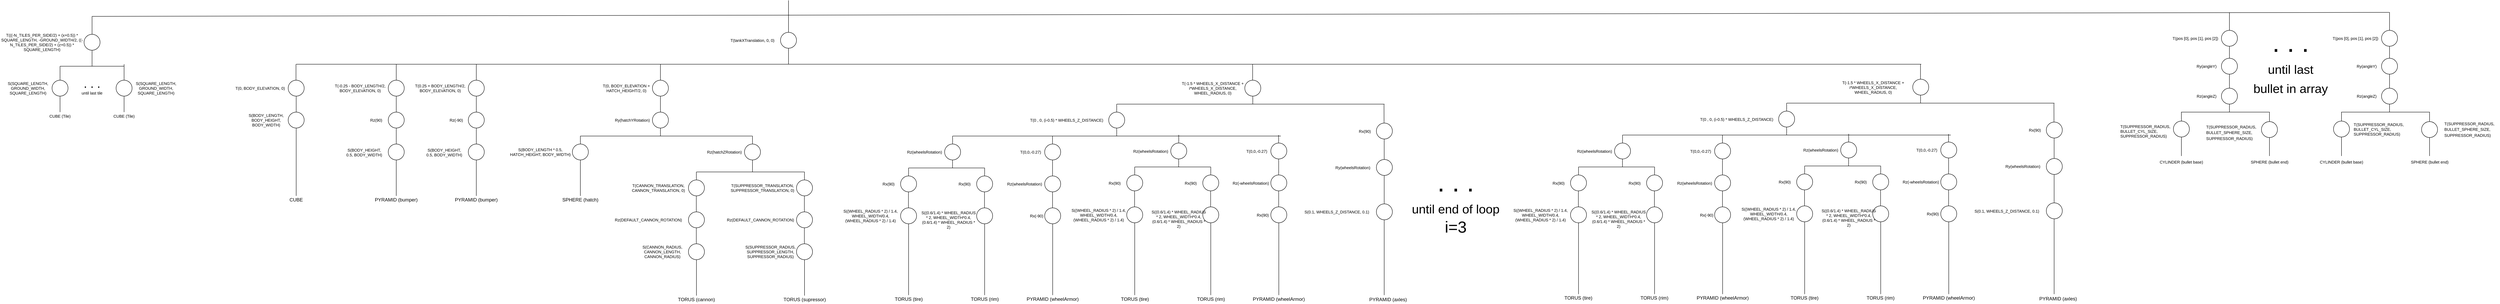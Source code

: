 <mxfile version="14.6.6" type="github">
  <diagram id="4qcgYPeACVD64t_3w7zX" name="Page-1">
    <mxGraphModel dx="9500" dy="4825" grid="1" gridSize="10" guides="1" tooltips="1" connect="1" arrows="1" fold="1" page="1" pageScale="1" pageWidth="850" pageHeight="1100" math="0" shadow="0">
      <root>
        <mxCell id="0" />
        <mxCell id="1" parent="0" />
        <mxCell id="SJ6Oe2fIhcbohcmGYuYU-1" value="" style="endArrow=none;html=1;" parent="1" edge="1">
          <mxGeometry width="50" height="50" relative="1" as="geometry">
            <mxPoint x="1390" y="100" as="sourcePoint" />
            <mxPoint x="1390" y="20" as="targetPoint" />
          </mxGeometry>
        </mxCell>
        <mxCell id="SJ6Oe2fIhcbohcmGYuYU-2" value="" style="endArrow=none;html=1;" parent="1" edge="1">
          <mxGeometry width="50" height="50" relative="1" as="geometry">
            <mxPoint x="5390" y="50" as="sourcePoint" />
            <mxPoint x="-350" y="60" as="targetPoint" />
          </mxGeometry>
        </mxCell>
        <mxCell id="SJ6Oe2fIhcbohcmGYuYU-4" value="" style="endArrow=none;html=1;exitX=0.5;exitY=0;exitDx=0;exitDy=0;" parent="1" source="SJ6Oe2fIhcbohcmGYuYU-7" edge="1">
          <mxGeometry width="50" height="50" relative="1" as="geometry">
            <mxPoint x="-350" y="160" as="sourcePoint" />
            <mxPoint x="-350" y="60" as="targetPoint" />
          </mxGeometry>
        </mxCell>
        <mxCell id="SJ6Oe2fIhcbohcmGYuYU-7" value="" style="ellipse;whiteSpace=wrap;html=1;aspect=fixed;" parent="1" vertex="1">
          <mxGeometry x="-370" y="105" width="40" height="40" as="geometry" />
        </mxCell>
        <mxCell id="SJ6Oe2fIhcbohcmGYuYU-9" value="" style="endArrow=none;html=1;fontSize=12;" parent="1" edge="1">
          <mxGeometry width="50" height="50" relative="1" as="geometry">
            <mxPoint x="-350" y="185" as="sourcePoint" />
            <mxPoint x="-350" y="145" as="targetPoint" />
          </mxGeometry>
        </mxCell>
        <mxCell id="SJ6Oe2fIhcbohcmGYuYU-10" value="" style="endArrow=none;html=1;fontSize=12;" parent="1" edge="1">
          <mxGeometry width="50" height="50" relative="1" as="geometry">
            <mxPoint x="-270" y="185" as="sourcePoint" />
            <mxPoint x="-430" y="185" as="targetPoint" />
          </mxGeometry>
        </mxCell>
        <mxCell id="SJ6Oe2fIhcbohcmGYuYU-11" value="" style="endArrow=none;html=1;fontSize=12;" parent="1" edge="1">
          <mxGeometry width="50" height="50" relative="1" as="geometry">
            <mxPoint x="-430" y="185" as="sourcePoint" />
            <mxPoint x="-430" y="225" as="targetPoint" />
          </mxGeometry>
        </mxCell>
        <mxCell id="SJ6Oe2fIhcbohcmGYuYU-12" value="T(((-N_TILES_PER_SIDE/2) + (x+0.5)) * SQUARE_LENGTH, -GROUND_WIDTH/2, ((-N_TILES_PER_SIDE/2) + (z+0.5)) * SQUARE_LENGTH)" style="text;html=1;strokeColor=none;fillColor=none;align=center;verticalAlign=middle;whiteSpace=wrap;rounded=0;fontSize=10;" parent="1" vertex="1">
          <mxGeometry x="-580" y="115" width="210" height="20" as="geometry" />
        </mxCell>
        <mxCell id="SJ6Oe2fIhcbohcmGYuYU-14" value="" style="ellipse;whiteSpace=wrap;html=1;aspect=fixed;fontSize=10;" parent="1" vertex="1">
          <mxGeometry x="-450" y="220" width="40" height="40" as="geometry" />
        </mxCell>
        <mxCell id="SJ6Oe2fIhcbohcmGYuYU-16" value="S(SQUARE_LENGTH, GROUND_WIDTH, SQUARE_LENGTH)" style="text;html=1;strokeColor=none;fillColor=none;align=center;verticalAlign=middle;whiteSpace=wrap;rounded=0;fontSize=10;" parent="1" vertex="1">
          <mxGeometry x="-550" y="230" width="80" height="20" as="geometry" />
        </mxCell>
        <mxCell id="SJ6Oe2fIhcbohcmGYuYU-17" value="" style="endArrow=none;html=1;fontSize=10;entryX=0.5;entryY=1;entryDx=0;entryDy=0;" parent="1" target="SJ6Oe2fIhcbohcmGYuYU-14" edge="1">
          <mxGeometry width="50" height="50" relative="1" as="geometry">
            <mxPoint x="-430" y="300" as="sourcePoint" />
            <mxPoint x="10" y="330" as="targetPoint" />
          </mxGeometry>
        </mxCell>
        <mxCell id="SJ6Oe2fIhcbohcmGYuYU-18" value="CUBE (Tile)" style="text;html=1;strokeColor=none;fillColor=none;align=center;verticalAlign=middle;whiteSpace=wrap;rounded=0;fontSize=10;" parent="1" vertex="1">
          <mxGeometry x="-460" y="300" width="60" height="20" as="geometry" />
        </mxCell>
        <mxCell id="SJ6Oe2fIhcbohcmGYuYU-19" value="&lt;div&gt;. . .&lt;/div&gt;&lt;div style=&quot;font-size: 10px&quot;&gt;until last tile&lt;/div&gt;&lt;div style=&quot;font-size: 10px&quot;&gt;&lt;br&gt;&lt;/div&gt;" style="text;html=1;strokeColor=none;fillColor=none;align=center;verticalAlign=middle;whiteSpace=wrap;rounded=0;fontSize=30;" parent="1" vertex="1">
          <mxGeometry x="-385" y="230" width="70" height="20" as="geometry" />
        </mxCell>
        <mxCell id="SJ6Oe2fIhcbohcmGYuYU-22" value="" style="endArrow=none;html=1;fontSize=12;" parent="1" edge="1">
          <mxGeometry width="50" height="50" relative="1" as="geometry">
            <mxPoint x="-270" y="180" as="sourcePoint" />
            <mxPoint x="-270" y="220" as="targetPoint" />
          </mxGeometry>
        </mxCell>
        <mxCell id="SJ6Oe2fIhcbohcmGYuYU-23" value="" style="ellipse;whiteSpace=wrap;html=1;aspect=fixed;fontSize=10;" parent="1" vertex="1">
          <mxGeometry x="-290" y="220" width="40" height="40" as="geometry" />
        </mxCell>
        <mxCell id="SJ6Oe2fIhcbohcmGYuYU-24" value="S(SQUARE_LENGTH, GROUND_WIDTH, SQUARE_LENGTH)" style="text;html=1;strokeColor=none;fillColor=none;align=center;verticalAlign=middle;whiteSpace=wrap;rounded=0;fontSize=10;" parent="1" vertex="1">
          <mxGeometry x="-230" y="230" width="80" height="20" as="geometry" />
        </mxCell>
        <mxCell id="SJ6Oe2fIhcbohcmGYuYU-26" value="" style="endArrow=none;html=1;fontSize=10;entryX=0.5;entryY=1;entryDx=0;entryDy=0;" parent="1" edge="1">
          <mxGeometry width="50" height="50" relative="1" as="geometry">
            <mxPoint x="-270" y="300" as="sourcePoint" />
            <mxPoint x="-270" y="260" as="targetPoint" />
          </mxGeometry>
        </mxCell>
        <mxCell id="SJ6Oe2fIhcbohcmGYuYU-27" value="CUBE (Tile)" style="text;html=1;strokeColor=none;fillColor=none;align=center;verticalAlign=middle;whiteSpace=wrap;rounded=0;fontSize=10;" parent="1" vertex="1">
          <mxGeometry x="-300" y="300" width="60" height="20" as="geometry" />
        </mxCell>
        <mxCell id="SJ6Oe2fIhcbohcmGYuYU-28" value="" style="ellipse;whiteSpace=wrap;html=1;aspect=fixed;fontSize=30;" parent="1" vertex="1">
          <mxGeometry x="1370" y="100" width="40" height="40" as="geometry" />
        </mxCell>
        <mxCell id="SJ6Oe2fIhcbohcmGYuYU-29" value="T(tankXTranslation, 0, 0)" style="text;html=1;strokeColor=none;fillColor=none;align=center;verticalAlign=middle;whiteSpace=wrap;rounded=0;fontSize=10;" parent="1" vertex="1">
          <mxGeometry x="1240" y="105" width="120" height="30" as="geometry" />
        </mxCell>
        <mxCell id="SJ6Oe2fIhcbohcmGYuYU-30" value="" style="endArrow=none;html=1;fontSize=10;entryX=0.5;entryY=1;entryDx=0;entryDy=0;" parent="1" target="SJ6Oe2fIhcbohcmGYuYU-28" edge="1">
          <mxGeometry width="50" height="50" relative="1" as="geometry">
            <mxPoint x="1390" y="180" as="sourcePoint" />
            <mxPoint x="1310" y="220" as="targetPoint" />
          </mxGeometry>
        </mxCell>
        <mxCell id="SJ6Oe2fIhcbohcmGYuYU-31" value="" style="endArrow=none;html=1;fontSize=10;" parent="1" edge="1">
          <mxGeometry width="50" height="50" relative="1" as="geometry">
            <mxPoint x="160" y="180" as="sourcePoint" />
            <mxPoint x="4220" y="180" as="targetPoint" />
          </mxGeometry>
        </mxCell>
        <mxCell id="SJ6Oe2fIhcbohcmGYuYU-32" value="" style="endArrow=none;html=1;fontSize=10;" parent="1" edge="1">
          <mxGeometry width="50" height="50" relative="1" as="geometry">
            <mxPoint x="159.5" y="220" as="sourcePoint" />
            <mxPoint x="159.5" y="180" as="targetPoint" />
          </mxGeometry>
        </mxCell>
        <mxCell id="Z4t6oIIhtMBPpLowGCtb-2" value="" style="ellipse;whiteSpace=wrap;html=1;aspect=fixed;fontSize=30;" parent="1" vertex="1">
          <mxGeometry x="140" y="220" width="40" height="40" as="geometry" />
        </mxCell>
        <mxCell id="Z4t6oIIhtMBPpLowGCtb-4" value="" style="endArrow=none;html=1;entryX=0.5;entryY=1;entryDx=0;entryDy=0;exitX=0.5;exitY=0;exitDx=0;exitDy=0;" parent="1" source="Z4t6oIIhtMBPpLowGCtb-6" target="Z4t6oIIhtMBPpLowGCtb-2" edge="1">
          <mxGeometry width="50" height="50" relative="1" as="geometry">
            <mxPoint x="160" y="290" as="sourcePoint" />
            <mxPoint x="210" y="220" as="targetPoint" />
          </mxGeometry>
        </mxCell>
        <mxCell id="Z4t6oIIhtMBPpLowGCtb-6" value="" style="ellipse;whiteSpace=wrap;html=1;aspect=fixed;fontSize=30;" parent="1" vertex="1">
          <mxGeometry x="140" y="300" width="40" height="40" as="geometry" />
        </mxCell>
        <mxCell id="Z4t6oIIhtMBPpLowGCtb-8" value="S(BODY_LENGTH, BODY_HEIGHT, BODY_WIDTH)" style="text;html=1;strokeColor=none;fillColor=none;align=center;verticalAlign=middle;whiteSpace=wrap;rounded=0;fontSize=10;" parent="1" vertex="1">
          <mxGeometry x="20" y="300" width="130" height="40" as="geometry" />
        </mxCell>
        <mxCell id="Z4t6oIIhtMBPpLowGCtb-9" value="T(0, BODY_ELEVATION, 0)" style="text;html=1;strokeColor=none;fillColor=none;align=center;verticalAlign=middle;whiteSpace=wrap;rounded=0;fontSize=10;" parent="1" vertex="1">
          <mxGeometry y="230" width="140" height="20" as="geometry" />
        </mxCell>
        <mxCell id="Z4t6oIIhtMBPpLowGCtb-10" value="" style="endArrow=none;html=1;exitX=0.5;exitY=1;exitDx=0;exitDy=0;" parent="1" source="Z4t6oIIhtMBPpLowGCtb-6" target="Z4t6oIIhtMBPpLowGCtb-12" edge="1">
          <mxGeometry width="50" height="50" relative="1" as="geometry">
            <mxPoint x="310" y="340" as="sourcePoint" />
            <mxPoint x="160" y="520" as="targetPoint" />
          </mxGeometry>
        </mxCell>
        <mxCell id="Z4t6oIIhtMBPpLowGCtb-12" value="CUBE" style="text;html=1;strokeColor=none;fillColor=none;align=center;verticalAlign=middle;whiteSpace=wrap;rounded=0;" parent="1" vertex="1">
          <mxGeometry x="140" y="510" width="40" height="20" as="geometry" />
        </mxCell>
        <mxCell id="Z4t6oIIhtMBPpLowGCtb-13" value="" style="endArrow=none;html=1;" parent="1" edge="1">
          <mxGeometry width="50" height="50" relative="1" as="geometry">
            <mxPoint x="410" y="220" as="sourcePoint" />
            <mxPoint x="410" y="180" as="targetPoint" />
          </mxGeometry>
        </mxCell>
        <mxCell id="Z4t6oIIhtMBPpLowGCtb-14" value="" style="ellipse;whiteSpace=wrap;html=1;aspect=fixed;fontSize=30;" parent="1" vertex="1">
          <mxGeometry x="390" y="220" width="40" height="40" as="geometry" />
        </mxCell>
        <mxCell id="Z4t6oIIhtMBPpLowGCtb-15" value="" style="endArrow=none;html=1;entryX=0.5;entryY=1;entryDx=0;entryDy=0;" parent="1" target="Z4t6oIIhtMBPpLowGCtb-14" edge="1">
          <mxGeometry width="50" height="50" relative="1" as="geometry">
            <mxPoint x="410" y="300" as="sourcePoint" />
            <mxPoint x="490" y="250" as="targetPoint" />
          </mxGeometry>
        </mxCell>
        <mxCell id="Z4t6oIIhtMBPpLowGCtb-17" value="" style="ellipse;whiteSpace=wrap;html=1;aspect=fixed;fontSize=30;" parent="1" vertex="1">
          <mxGeometry x="390" y="300" width="40" height="40" as="geometry" />
        </mxCell>
        <mxCell id="Z4t6oIIhtMBPpLowGCtb-18" value="T(-0.25 - BODY_LENGTH/2, BODY_ELEVATION, 0)" style="text;html=1;strokeColor=none;fillColor=none;align=center;verticalAlign=middle;whiteSpace=wrap;rounded=0;fontSize=10;" parent="1" vertex="1">
          <mxGeometry x="250" y="215" width="140" height="50" as="geometry" />
        </mxCell>
        <mxCell id="Z4t6oIIhtMBPpLowGCtb-20" value="Rz(90)" style="text;html=1;strokeColor=none;fillColor=none;align=center;verticalAlign=middle;whiteSpace=wrap;rounded=0;fontSize=10;" parent="1" vertex="1">
          <mxGeometry x="330" y="312.5" width="60" height="15" as="geometry" />
        </mxCell>
        <mxCell id="Z4t6oIIhtMBPpLowGCtb-25" value="" style="endArrow=none;html=1;entryX=0.5;entryY=1;entryDx=0;entryDy=0;" parent="1" edge="1">
          <mxGeometry width="50" height="50" relative="1" as="geometry">
            <mxPoint x="410" y="380" as="sourcePoint" />
            <mxPoint x="410" y="340" as="targetPoint" />
          </mxGeometry>
        </mxCell>
        <mxCell id="Z4t6oIIhtMBPpLowGCtb-26" value="" style="ellipse;whiteSpace=wrap;html=1;aspect=fixed;fontSize=30;" parent="1" vertex="1">
          <mxGeometry x="390" y="380" width="40" height="40" as="geometry" />
        </mxCell>
        <mxCell id="Z4t6oIIhtMBPpLowGCtb-27" value="S(BODY_HEIGHT, 0.5, BODY_WIDTH)" style="text;html=1;strokeColor=none;fillColor=none;align=center;verticalAlign=middle;whiteSpace=wrap;rounded=0;fontSize=10;" parent="1" vertex="1">
          <mxGeometry x="280" y="382.5" width="100" height="37.5" as="geometry" />
        </mxCell>
        <mxCell id="Z4t6oIIhtMBPpLowGCtb-29" value="" style="endArrow=none;html=1;fontSize=10;exitX=0.5;exitY=1;exitDx=0;exitDy=0;" parent="1" source="Z4t6oIIhtMBPpLowGCtb-26" edge="1">
          <mxGeometry width="50" height="50" relative="1" as="geometry">
            <mxPoint x="260" y="370" as="sourcePoint" />
            <mxPoint x="410" y="510" as="targetPoint" />
          </mxGeometry>
        </mxCell>
        <mxCell id="Z4t6oIIhtMBPpLowGCtb-32" value="&lt;div&gt;PYRAMID (bumper)&lt;br&gt;&lt;/div&gt;" style="text;html=1;strokeColor=none;fillColor=none;align=center;verticalAlign=middle;whiteSpace=wrap;rounded=0;" parent="1" vertex="1">
          <mxGeometry x="350" y="510" width="120" height="20" as="geometry" />
        </mxCell>
        <mxCell id="Z4t6oIIhtMBPpLowGCtb-33" value="" style="endArrow=none;html=1;" parent="1" edge="1">
          <mxGeometry width="50" height="50" relative="1" as="geometry">
            <mxPoint x="610" y="220" as="sourcePoint" />
            <mxPoint x="610" y="180" as="targetPoint" />
          </mxGeometry>
        </mxCell>
        <mxCell id="Z4t6oIIhtMBPpLowGCtb-45" value="" style="edgeStyle=orthogonalEdgeStyle;rounded=0;orthogonalLoop=1;jettySize=auto;html=1;fontSize=10;" parent="1" source="Z4t6oIIhtMBPpLowGCtb-34" edge="1">
          <mxGeometry relative="1" as="geometry">
            <mxPoint x="610" y="340" as="targetPoint" />
          </mxGeometry>
        </mxCell>
        <mxCell id="Z4t6oIIhtMBPpLowGCtb-34" value="" style="ellipse;whiteSpace=wrap;html=1;aspect=fixed;fontSize=30;" parent="1" vertex="1">
          <mxGeometry x="590" y="220" width="40" height="40" as="geometry" />
        </mxCell>
        <mxCell id="Z4t6oIIhtMBPpLowGCtb-35" value="" style="endArrow=none;html=1;entryX=0.5;entryY=1;entryDx=0;entryDy=0;" parent="1" target="Z4t6oIIhtMBPpLowGCtb-34" edge="1">
          <mxGeometry width="50" height="50" relative="1" as="geometry">
            <mxPoint x="610" y="300" as="sourcePoint" />
            <mxPoint x="690" y="250" as="targetPoint" />
          </mxGeometry>
        </mxCell>
        <mxCell id="Z4t6oIIhtMBPpLowGCtb-36" value="" style="ellipse;whiteSpace=wrap;html=1;aspect=fixed;fontSize=30;" parent="1" vertex="1">
          <mxGeometry x="590" y="300" width="40" height="40" as="geometry" />
        </mxCell>
        <mxCell id="Z4t6oIIhtMBPpLowGCtb-37" value="T(0.25 + BODY_LENGTH/2, BODY_ELEVATION, 0)" style="text;html=1;strokeColor=none;fillColor=none;align=center;verticalAlign=middle;whiteSpace=wrap;rounded=0;fontSize=10;" parent="1" vertex="1">
          <mxGeometry x="450" y="215" width="140" height="50" as="geometry" />
        </mxCell>
        <mxCell id="Z4t6oIIhtMBPpLowGCtb-38" value="Rz(-90)" style="text;html=1;strokeColor=none;fillColor=none;align=center;verticalAlign=middle;whiteSpace=wrap;rounded=0;fontSize=10;" parent="1" vertex="1">
          <mxGeometry x="530" y="312.5" width="60" height="15" as="geometry" />
        </mxCell>
        <mxCell id="Z4t6oIIhtMBPpLowGCtb-39" value="" style="endArrow=none;html=1;entryX=0.5;entryY=1;entryDx=0;entryDy=0;" parent="1" edge="1">
          <mxGeometry width="50" height="50" relative="1" as="geometry">
            <mxPoint x="610" y="380" as="sourcePoint" />
            <mxPoint x="610" y="340" as="targetPoint" />
          </mxGeometry>
        </mxCell>
        <mxCell id="Z4t6oIIhtMBPpLowGCtb-40" value="" style="ellipse;whiteSpace=wrap;html=1;aspect=fixed;fontSize=30;" parent="1" vertex="1">
          <mxGeometry x="590" y="380" width="40" height="40" as="geometry" />
        </mxCell>
        <mxCell id="Z4t6oIIhtMBPpLowGCtb-41" value="S(BODY_HEIGHT, 0.5, BODY_WIDTH)" style="text;html=1;strokeColor=none;fillColor=none;align=center;verticalAlign=middle;whiteSpace=wrap;rounded=0;fontSize=10;" parent="1" vertex="1">
          <mxGeometry x="480" y="382.5" width="100" height="37.5" as="geometry" />
        </mxCell>
        <mxCell id="Z4t6oIIhtMBPpLowGCtb-42" value="" style="endArrow=none;html=1;fontSize=10;exitX=0.5;exitY=1;exitDx=0;exitDy=0;" parent="1" source="Z4t6oIIhtMBPpLowGCtb-40" edge="1">
          <mxGeometry width="50" height="50" relative="1" as="geometry">
            <mxPoint x="460" y="370" as="sourcePoint" />
            <mxPoint x="610" y="510" as="targetPoint" />
          </mxGeometry>
        </mxCell>
        <mxCell id="Z4t6oIIhtMBPpLowGCtb-43" value="&lt;div&gt;PYRAMID (bumper)&lt;br&gt;&lt;/div&gt;" style="text;html=1;strokeColor=none;fillColor=none;align=center;verticalAlign=middle;whiteSpace=wrap;rounded=0;" parent="1" vertex="1">
          <mxGeometry x="550" y="510" width="120" height="20" as="geometry" />
        </mxCell>
        <mxCell id="Z4t6oIIhtMBPpLowGCtb-48" value="" style="endArrow=none;html=1;" parent="1" edge="1">
          <mxGeometry width="50" height="50" relative="1" as="geometry">
            <mxPoint x="1070" y="220" as="sourcePoint" />
            <mxPoint x="1070" y="180" as="targetPoint" />
          </mxGeometry>
        </mxCell>
        <mxCell id="Z4t6oIIhtMBPpLowGCtb-49" value="" style="ellipse;whiteSpace=wrap;html=1;aspect=fixed;fontSize=30;" parent="1" vertex="1">
          <mxGeometry x="1050" y="220" width="40" height="40" as="geometry" />
        </mxCell>
        <mxCell id="Z4t6oIIhtMBPpLowGCtb-50" value="" style="endArrow=none;html=1;entryX=0.5;entryY=1;entryDx=0;entryDy=0;" parent="1" target="Z4t6oIIhtMBPpLowGCtb-49" edge="1">
          <mxGeometry width="50" height="50" relative="1" as="geometry">
            <mxPoint x="1070" y="300" as="sourcePoint" />
            <mxPoint x="1150" y="250" as="targetPoint" />
          </mxGeometry>
        </mxCell>
        <mxCell id="Z4t6oIIhtMBPpLowGCtb-51" value="" style="ellipse;whiteSpace=wrap;html=1;aspect=fixed;fontSize=30;" parent="1" vertex="1">
          <mxGeometry x="1050" y="300" width="40" height="40" as="geometry" />
        </mxCell>
        <mxCell id="Z4t6oIIhtMBPpLowGCtb-52" value="T(0, BODY_ELEVATION + HATCH_HEIGHT/2, 0)" style="text;html=1;strokeColor=none;fillColor=none;align=center;verticalAlign=middle;whiteSpace=wrap;rounded=0;fontSize=10;" parent="1" vertex="1">
          <mxGeometry x="920" y="215" width="130" height="50" as="geometry" />
        </mxCell>
        <mxCell id="Z4t6oIIhtMBPpLowGCtb-53" value="Ry(hatchYRotation)" style="text;html=1;strokeColor=none;fillColor=none;align=center;verticalAlign=middle;whiteSpace=wrap;rounded=0;fontSize=10;" parent="1" vertex="1">
          <mxGeometry x="970" y="312.5" width="60" height="15" as="geometry" />
        </mxCell>
        <mxCell id="Z4t6oIIhtMBPpLowGCtb-55" value="" style="endArrow=none;html=1;fontSize=10;entryX=0.5;entryY=1;entryDx=0;entryDy=0;" parent="1" target="Z4t6oIIhtMBPpLowGCtb-51" edge="1">
          <mxGeometry width="50" height="50" relative="1" as="geometry">
            <mxPoint x="1070" y="360" as="sourcePoint" />
            <mxPoint x="1060" y="376.25" as="targetPoint" />
          </mxGeometry>
        </mxCell>
        <mxCell id="Z4t6oIIhtMBPpLowGCtb-56" value="" style="endArrow=none;html=1;fontSize=10;" parent="1" edge="1">
          <mxGeometry width="50" height="50" relative="1" as="geometry">
            <mxPoint x="870" y="360" as="sourcePoint" />
            <mxPoint x="1300" y="360" as="targetPoint" />
          </mxGeometry>
        </mxCell>
        <mxCell id="Z4t6oIIhtMBPpLowGCtb-57" value="" style="endArrow=none;html=1;fontSize=10;" parent="1" edge="1">
          <mxGeometry width="50" height="50" relative="1" as="geometry">
            <mxPoint x="870" y="360" as="sourcePoint" />
            <mxPoint x="870" y="380" as="targetPoint" />
          </mxGeometry>
        </mxCell>
        <mxCell id="Z4t6oIIhtMBPpLowGCtb-58" value="" style="ellipse;whiteSpace=wrap;html=1;aspect=fixed;fontSize=30;" parent="1" vertex="1">
          <mxGeometry x="850" y="380" width="40" height="40" as="geometry" />
        </mxCell>
        <mxCell id="Z4t6oIIhtMBPpLowGCtb-59" value="S(BODY_LENGTH * 0.5, HATCH_HEIGHT, BODY_WIDTH)" style="text;html=1;strokeColor=none;fillColor=none;align=center;verticalAlign=middle;whiteSpace=wrap;rounded=0;fontSize=10;" parent="1" vertex="1">
          <mxGeometry x="690" y="381.25" width="160" height="37.5" as="geometry" />
        </mxCell>
        <mxCell id="Z4t6oIIhtMBPpLowGCtb-60" value="" style="endArrow=none;html=1;fontSize=10;entryX=0.5;entryY=1;entryDx=0;entryDy=0;" parent="1" target="Z4t6oIIhtMBPpLowGCtb-58" edge="1">
          <mxGeometry width="50" height="50" relative="1" as="geometry">
            <mxPoint x="870" y="510" as="sourcePoint" />
            <mxPoint x="750" y="410" as="targetPoint" />
          </mxGeometry>
        </mxCell>
        <mxCell id="Z4t6oIIhtMBPpLowGCtb-61" value="SPHERE (hatch)" style="text;html=1;strokeColor=none;fillColor=none;align=center;verticalAlign=middle;whiteSpace=wrap;rounded=0;" parent="1" vertex="1">
          <mxGeometry x="810" y="510" width="120" height="20" as="geometry" />
        </mxCell>
        <mxCell id="Z4t6oIIhtMBPpLowGCtb-62" value="" style="endArrow=none;html=1;fontSize=10;" parent="1" edge="1">
          <mxGeometry width="50" height="50" relative="1" as="geometry">
            <mxPoint x="1300" y="360.0" as="sourcePoint" />
            <mxPoint x="1300" y="380.0" as="targetPoint" />
          </mxGeometry>
        </mxCell>
        <mxCell id="Z4t6oIIhtMBPpLowGCtb-63" value="" style="ellipse;whiteSpace=wrap;html=1;aspect=fixed;fontSize=30;" parent="1" vertex="1">
          <mxGeometry x="1280" y="380" width="40" height="40" as="geometry" />
        </mxCell>
        <mxCell id="Z4t6oIIhtMBPpLowGCtb-64" value="Rz(hatchZRotation)" style="text;html=1;strokeColor=none;fillColor=none;align=center;verticalAlign=middle;whiteSpace=wrap;rounded=0;fontSize=10;" parent="1" vertex="1">
          <mxGeometry x="1180" y="381.25" width="100" height="37.5" as="geometry" />
        </mxCell>
        <mxCell id="Z4t6oIIhtMBPpLowGCtb-65" value="" style="endArrow=none;html=1;fontSize=10;" parent="1" edge="1">
          <mxGeometry width="50" height="50" relative="1" as="geometry">
            <mxPoint x="1160" y="450" as="sourcePoint" />
            <mxPoint x="1430" y="450" as="targetPoint" />
          </mxGeometry>
        </mxCell>
        <mxCell id="Z4t6oIIhtMBPpLowGCtb-66" value="" style="endArrow=none;html=1;fontSize=10;" parent="1" edge="1">
          <mxGeometry width="50" height="50" relative="1" as="geometry">
            <mxPoint x="1159.83" y="450.0" as="sourcePoint" />
            <mxPoint x="1159.83" y="470.0" as="targetPoint" />
          </mxGeometry>
        </mxCell>
        <mxCell id="Z4t6oIIhtMBPpLowGCtb-67" value="" style="ellipse;whiteSpace=wrap;html=1;aspect=fixed;fontSize=30;" parent="1" vertex="1">
          <mxGeometry x="1140" y="470" width="40" height="40" as="geometry" />
        </mxCell>
        <mxCell id="Z4t6oIIhtMBPpLowGCtb-69" value="" style="endArrow=none;html=1;fontSize=10;exitX=0.5;exitY=1;exitDx=0;exitDy=0;" parent="1" source="Z4t6oIIhtMBPpLowGCtb-63" edge="1">
          <mxGeometry width="50" height="50" relative="1" as="geometry">
            <mxPoint x="1310" y="370.0" as="sourcePoint" />
            <mxPoint x="1300" y="450" as="targetPoint" />
          </mxGeometry>
        </mxCell>
        <mxCell id="Z4t6oIIhtMBPpLowGCtb-70" value="T(CANNON_TRANSLATION, CANNON_TRANSLATION, 0)" style="text;html=1;strokeColor=none;fillColor=none;align=center;verticalAlign=middle;whiteSpace=wrap;rounded=0;fontSize=10;" parent="1" vertex="1">
          <mxGeometry x="990" y="480" width="150" height="20" as="geometry" />
        </mxCell>
        <mxCell id="Z4t6oIIhtMBPpLowGCtb-72" value="" style="endArrow=none;html=1;entryX=0.5;entryY=1;entryDx=0;entryDy=0;" parent="1" edge="1">
          <mxGeometry width="50" height="50" relative="1" as="geometry">
            <mxPoint x="1159.66" y="550" as="sourcePoint" />
            <mxPoint x="1159.66" y="510" as="targetPoint" />
          </mxGeometry>
        </mxCell>
        <mxCell id="Z4t6oIIhtMBPpLowGCtb-73" value="" style="ellipse;whiteSpace=wrap;html=1;aspect=fixed;fontSize=30;" parent="1" vertex="1">
          <mxGeometry x="1140" y="550" width="40" height="40" as="geometry" />
        </mxCell>
        <mxCell id="Z4t6oIIhtMBPpLowGCtb-74" value="Rz(DEFAULT_CANNON_ROTATION)" style="text;html=1;strokeColor=none;fillColor=none;align=center;verticalAlign=middle;whiteSpace=wrap;rounded=0;fontSize=10;" parent="1" vertex="1">
          <mxGeometry x="950" y="560" width="180" height="20" as="geometry" />
        </mxCell>
        <mxCell id="Z4t6oIIhtMBPpLowGCtb-75" value="S(CANNON_RADIUS, CANNON_LENGTH, CANNON_RADIUS)" style="text;html=1;strokeColor=none;fillColor=none;align=center;verticalAlign=middle;whiteSpace=wrap;rounded=0;fontSize=10;" parent="1" vertex="1">
          <mxGeometry x="1020" y="631.25" width="110" height="37.5" as="geometry" />
        </mxCell>
        <mxCell id="Z4t6oIIhtMBPpLowGCtb-76" value="" style="endArrow=none;html=1;entryX=0.5;entryY=1;entryDx=0;entryDy=0;" parent="1" edge="1">
          <mxGeometry width="50" height="50" relative="1" as="geometry">
            <mxPoint x="1159.66" y="630" as="sourcePoint" />
            <mxPoint x="1159.66" y="590" as="targetPoint" />
          </mxGeometry>
        </mxCell>
        <mxCell id="Z4t6oIIhtMBPpLowGCtb-77" value="" style="ellipse;whiteSpace=wrap;html=1;aspect=fixed;fontSize=30;" parent="1" vertex="1">
          <mxGeometry x="1140" y="630" width="40" height="40" as="geometry" />
        </mxCell>
        <mxCell id="Z4t6oIIhtMBPpLowGCtb-78" value="" style="endArrow=none;html=1;fontSize=10;" parent="1" edge="1">
          <mxGeometry width="50" height="50" relative="1" as="geometry">
            <mxPoint x="1429.83" y="450" as="sourcePoint" />
            <mxPoint x="1429.83" y="470" as="targetPoint" />
          </mxGeometry>
        </mxCell>
        <mxCell id="Z4t6oIIhtMBPpLowGCtb-79" value="" style="ellipse;whiteSpace=wrap;html=1;aspect=fixed;fontSize=30;" parent="1" vertex="1">
          <mxGeometry x="1410" y="470" width="40" height="40" as="geometry" />
        </mxCell>
        <mxCell id="Z4t6oIIhtMBPpLowGCtb-81" value="T(SUPPRESSOR_TRANSLATION, SUPPRESSOR_TRANSLATION, 0)" style="text;html=1;strokeColor=none;fillColor=none;align=center;verticalAlign=middle;whiteSpace=wrap;rounded=0;fontSize=10;" parent="1" vertex="1">
          <mxGeometry x="1240" y="480" width="170" height="20" as="geometry" />
        </mxCell>
        <mxCell id="Z4t6oIIhtMBPpLowGCtb-82" value="Rz(DEFAULT_CANNON_ROTATION)" style="text;html=1;strokeColor=none;fillColor=none;align=center;verticalAlign=middle;whiteSpace=wrap;rounded=0;fontSize=10;" parent="1" vertex="1">
          <mxGeometry x="1230" y="560" width="180" height="20" as="geometry" />
        </mxCell>
        <mxCell id="Z4t6oIIhtMBPpLowGCtb-83" value="" style="endArrow=none;html=1;entryX=0.5;entryY=1;entryDx=0;entryDy=0;" parent="1" edge="1">
          <mxGeometry width="50" height="50" relative="1" as="geometry">
            <mxPoint x="1429.66" y="550" as="sourcePoint" />
            <mxPoint x="1429.66" y="510" as="targetPoint" />
          </mxGeometry>
        </mxCell>
        <mxCell id="Z4t6oIIhtMBPpLowGCtb-84" value="" style="ellipse;whiteSpace=wrap;html=1;aspect=fixed;fontSize=30;" parent="1" vertex="1">
          <mxGeometry x="1410" y="550" width="40" height="40" as="geometry" />
        </mxCell>
        <mxCell id="Z4t6oIIhtMBPpLowGCtb-85" value="S(SUPPRESSOR_RADIUS, SUPPRESSOR_LENGTH, SUPPRESSOR_RADIUS)" style="text;html=1;strokeColor=none;fillColor=none;align=center;verticalAlign=middle;whiteSpace=wrap;rounded=0;fontSize=10;" parent="1" vertex="1">
          <mxGeometry x="1290" y="631.25" width="110" height="37.5" as="geometry" />
        </mxCell>
        <mxCell id="Z4t6oIIhtMBPpLowGCtb-86" value="" style="endArrow=none;html=1;entryX=0.5;entryY=1;entryDx=0;entryDy=0;" parent="1" edge="1">
          <mxGeometry width="50" height="50" relative="1" as="geometry">
            <mxPoint x="1429.66" y="630" as="sourcePoint" />
            <mxPoint x="1429.66" y="590" as="targetPoint" />
          </mxGeometry>
        </mxCell>
        <mxCell id="Z4t6oIIhtMBPpLowGCtb-87" value="" style="ellipse;whiteSpace=wrap;html=1;aspect=fixed;fontSize=30;" parent="1" vertex="1">
          <mxGeometry x="1410" y="630" width="40" height="40" as="geometry" />
        </mxCell>
        <mxCell id="Z4t6oIIhtMBPpLowGCtb-88" value="" style="endArrow=none;html=1;exitX=0.5;exitY=1;exitDx=0;exitDy=0;" parent="1" edge="1">
          <mxGeometry width="50" height="50" relative="1" as="geometry">
            <mxPoint x="1160.0" y="670" as="sourcePoint" />
            <mxPoint x="1160" y="760" as="targetPoint" />
          </mxGeometry>
        </mxCell>
        <mxCell id="Z4t6oIIhtMBPpLowGCtb-89" value="TORUS (cannon)" style="text;html=1;strokeColor=none;fillColor=none;align=center;verticalAlign=middle;whiteSpace=wrap;rounded=0;" parent="1" vertex="1">
          <mxGeometry x="1105" y="760" width="110" height="20" as="geometry" />
        </mxCell>
        <mxCell id="Z4t6oIIhtMBPpLowGCtb-92" value="" style="endArrow=none;html=1;exitX=0.5;exitY=1;exitDx=0;exitDy=0;" parent="1" edge="1">
          <mxGeometry width="50" height="50" relative="1" as="geometry">
            <mxPoint x="1430.0" y="670" as="sourcePoint" />
            <mxPoint x="1430" y="760" as="targetPoint" />
          </mxGeometry>
        </mxCell>
        <mxCell id="Z4t6oIIhtMBPpLowGCtb-93" value="TORUS (supressor)" style="text;html=1;strokeColor=none;fillColor=none;align=center;verticalAlign=middle;whiteSpace=wrap;rounded=0;" parent="1" vertex="1">
          <mxGeometry x="1372.5" y="760" width="115" height="20" as="geometry" />
        </mxCell>
        <mxCell id="Z4t6oIIhtMBPpLowGCtb-95" value="" style="endArrow=none;html=1;" parent="1" edge="1">
          <mxGeometry width="50" height="50" relative="1" as="geometry">
            <mxPoint x="2549.58" y="220" as="sourcePoint" />
            <mxPoint x="2549.58" y="180" as="targetPoint" />
          </mxGeometry>
        </mxCell>
        <mxCell id="Z4t6oIIhtMBPpLowGCtb-96" value="" style="ellipse;whiteSpace=wrap;html=1;aspect=fixed;fontSize=30;" parent="1" vertex="1">
          <mxGeometry x="2530" y="220" width="40" height="40" as="geometry" />
        </mxCell>
        <mxCell id="Z4t6oIIhtMBPpLowGCtb-97" value="T(-1.5 * WHEELS_X_DISTANCE + i*WHEELS_X_DISTANCE, WHEEL_RADIUS, 0)" style="text;html=1;strokeColor=none;fillColor=none;align=center;verticalAlign=middle;whiteSpace=wrap;rounded=0;fontSize=10;" parent="1" vertex="1">
          <mxGeometry x="2370" y="215" width="160" height="50" as="geometry" />
        </mxCell>
        <mxCell id="Z4t6oIIhtMBPpLowGCtb-106" value="" style="endArrow=none;html=1;fontSize=10;entryX=0.5;entryY=1;entryDx=0;entryDy=0;" parent="1" edge="1">
          <mxGeometry width="50" height="50" relative="1" as="geometry">
            <mxPoint x="2550" y="280" as="sourcePoint" />
            <mxPoint x="2550" y="260" as="targetPoint" />
          </mxGeometry>
        </mxCell>
        <mxCell id="Z4t6oIIhtMBPpLowGCtb-107" value="" style="endArrow=none;html=1;fontSize=10;" parent="1" edge="1">
          <mxGeometry width="50" height="50" relative="1" as="geometry">
            <mxPoint x="2210" y="280" as="sourcePoint" />
            <mxPoint x="2878.824" y="280" as="targetPoint" />
          </mxGeometry>
        </mxCell>
        <mxCell id="Z4t6oIIhtMBPpLowGCtb-108" value="" style="endArrow=none;html=1;fontSize=10;" parent="1" edge="1">
          <mxGeometry width="50" height="50" relative="1" as="geometry">
            <mxPoint x="2210" y="280" as="sourcePoint" />
            <mxPoint x="2210" y="300" as="targetPoint" />
          </mxGeometry>
        </mxCell>
        <mxCell id="Z4t6oIIhtMBPpLowGCtb-109" value="" style="ellipse;whiteSpace=wrap;html=1;aspect=fixed;fontSize=30;" parent="1" vertex="1">
          <mxGeometry x="2190" y="300" width="40" height="40" as="geometry" />
        </mxCell>
        <mxCell id="Z4t6oIIhtMBPpLowGCtb-112" value="T(0 , 0, (i-0.5) * WHEELS_Z_DISTANCE)" style="text;html=1;strokeColor=none;fillColor=none;align=center;verticalAlign=middle;whiteSpace=wrap;rounded=0;fontSize=10;" parent="1" vertex="1">
          <mxGeometry x="1980" y="295" width="210" height="50" as="geometry" />
        </mxCell>
        <mxCell id="Z4t6oIIhtMBPpLowGCtb-113" value="" style="endArrow=none;html=1;fontSize=10;entryX=0.5;entryY=1;entryDx=0;entryDy=0;" parent="1" edge="1">
          <mxGeometry width="50" height="50" relative="1" as="geometry">
            <mxPoint x="2210" y="360" as="sourcePoint" />
            <mxPoint x="2210" y="340" as="targetPoint" />
          </mxGeometry>
        </mxCell>
        <mxCell id="Z4t6oIIhtMBPpLowGCtb-114" value="" style="endArrow=none;html=1;fontSize=10;" parent="1" edge="1">
          <mxGeometry width="50" height="50" relative="1" as="geometry">
            <mxPoint x="1800" y="360" as="sourcePoint" />
            <mxPoint x="2620" y="360" as="targetPoint" />
          </mxGeometry>
        </mxCell>
        <mxCell id="Z4t6oIIhtMBPpLowGCtb-115" value="" style="endArrow=none;html=1;fontSize=10;" parent="1" edge="1">
          <mxGeometry width="50" height="50" relative="1" as="geometry">
            <mxPoint x="1800" y="360" as="sourcePoint" />
            <mxPoint x="1800" y="380" as="targetPoint" />
          </mxGeometry>
        </mxCell>
        <mxCell id="Z4t6oIIhtMBPpLowGCtb-116" value="" style="ellipse;whiteSpace=wrap;html=1;aspect=fixed;fontSize=30;" parent="1" vertex="1">
          <mxGeometry x="1780" y="380" width="40" height="40" as="geometry" />
        </mxCell>
        <mxCell id="Z4t6oIIhtMBPpLowGCtb-119" value="Rz(wheelsRotation)" style="text;html=1;strokeColor=none;fillColor=none;align=center;verticalAlign=middle;whiteSpace=wrap;rounded=0;fontSize=10;" parent="1" vertex="1">
          <mxGeometry x="1680" y="390" width="100" height="20" as="geometry" />
        </mxCell>
        <mxCell id="Z4t6oIIhtMBPpLowGCtb-120" value="" style="endArrow=none;html=1;fontSize=10;" parent="1" edge="1">
          <mxGeometry width="50" height="50" relative="1" as="geometry">
            <mxPoint x="1690" y="440" as="sourcePoint" />
            <mxPoint x="1880" y="440" as="targetPoint" />
          </mxGeometry>
        </mxCell>
        <mxCell id="Z4t6oIIhtMBPpLowGCtb-121" value="" style="endArrow=none;html=1;fontSize=10;" parent="1" edge="1">
          <mxGeometry width="50" height="50" relative="1" as="geometry">
            <mxPoint x="1690" y="440" as="sourcePoint" />
            <mxPoint x="1690" y="460" as="targetPoint" />
          </mxGeometry>
        </mxCell>
        <mxCell id="Z4t6oIIhtMBPpLowGCtb-122" value="" style="ellipse;whiteSpace=wrap;html=1;aspect=fixed;fontSize=30;" parent="1" vertex="1">
          <mxGeometry x="1670" y="460" width="40" height="40" as="geometry" />
        </mxCell>
        <mxCell id="Z4t6oIIhtMBPpLowGCtb-123" value="" style="endArrow=none;html=1;fontSize=10;entryX=0.5;entryY=1;entryDx=0;entryDy=0;" parent="1" edge="1">
          <mxGeometry width="50" height="50" relative="1" as="geometry">
            <mxPoint x="1799.8" y="440" as="sourcePoint" />
            <mxPoint x="1799.8" y="420" as="targetPoint" />
          </mxGeometry>
        </mxCell>
        <mxCell id="Z4t6oIIhtMBPpLowGCtb-124" value="Rx(90)" style="text;html=1;strokeColor=none;fillColor=none;align=center;verticalAlign=middle;whiteSpace=wrap;rounded=0;fontSize=10;" parent="1" vertex="1">
          <mxGeometry x="1610" y="470" width="60" height="20" as="geometry" />
        </mxCell>
        <mxCell id="Z4t6oIIhtMBPpLowGCtb-126" value="" style="endArrow=none;html=1;entryX=0.5;entryY=1;entryDx=0;entryDy=0;" parent="1" edge="1">
          <mxGeometry width="50" height="50" relative="1" as="geometry">
            <mxPoint x="1689.66" y="540" as="sourcePoint" />
            <mxPoint x="1689.66" y="500" as="targetPoint" />
          </mxGeometry>
        </mxCell>
        <mxCell id="Z4t6oIIhtMBPpLowGCtb-127" value="" style="ellipse;whiteSpace=wrap;html=1;aspect=fixed;fontSize=30;" parent="1" vertex="1">
          <mxGeometry x="1670" y="540" width="40" height="40" as="geometry" />
        </mxCell>
        <mxCell id="Z4t6oIIhtMBPpLowGCtb-128" value="S((WHEEL_RADIUS * 2) / 1.4, WHEEL_WIDTH/0.4, (WHEEL_RADIUS * 2) / 1.4)" style="text;html=1;strokeColor=none;fillColor=none;align=center;verticalAlign=middle;whiteSpace=wrap;rounded=0;fontSize=10;" parent="1" vertex="1">
          <mxGeometry x="1510" y="550" width="170" height="20" as="geometry" />
        </mxCell>
        <mxCell id="Z4t6oIIhtMBPpLowGCtb-129" value="" style="endArrow=none;html=1;exitX=0.5;exitY=1;exitDx=0;exitDy=0;" parent="1" source="Z4t6oIIhtMBPpLowGCtb-127" edge="1">
          <mxGeometry width="50" height="50" relative="1" as="geometry">
            <mxPoint x="1690.0" y="668.75" as="sourcePoint" />
            <mxPoint x="1690" y="758.75" as="targetPoint" />
          </mxGeometry>
        </mxCell>
        <mxCell id="Z4t6oIIhtMBPpLowGCtb-130" value="TORUS (tire)" style="text;html=1;strokeColor=none;fillColor=none;align=center;verticalAlign=middle;whiteSpace=wrap;rounded=0;" parent="1" vertex="1">
          <mxGeometry x="1632.5" y="758.75" width="115" height="20" as="geometry" />
        </mxCell>
        <mxCell id="Z4t6oIIhtMBPpLowGCtb-133" value="" style="endArrow=none;html=1;fontSize=10;" parent="1" edge="1">
          <mxGeometry width="50" height="50" relative="1" as="geometry">
            <mxPoint x="1880" y="440" as="sourcePoint" />
            <mxPoint x="1880" y="460" as="targetPoint" />
          </mxGeometry>
        </mxCell>
        <mxCell id="Z4t6oIIhtMBPpLowGCtb-134" value="" style="ellipse;whiteSpace=wrap;html=1;aspect=fixed;fontSize=30;" parent="1" vertex="1">
          <mxGeometry x="1860" y="460" width="40" height="40" as="geometry" />
        </mxCell>
        <mxCell id="Z4t6oIIhtMBPpLowGCtb-135" value="Rx(90)" style="text;html=1;strokeColor=none;fillColor=none;align=center;verticalAlign=middle;whiteSpace=wrap;rounded=0;fontSize=10;" parent="1" vertex="1">
          <mxGeometry x="1800" y="470" width="60" height="20" as="geometry" />
        </mxCell>
        <mxCell id="Z4t6oIIhtMBPpLowGCtb-136" value="" style="endArrow=none;html=1;entryX=0.5;entryY=1;entryDx=0;entryDy=0;" parent="1" edge="1">
          <mxGeometry width="50" height="50" relative="1" as="geometry">
            <mxPoint x="1879.66" y="540" as="sourcePoint" />
            <mxPoint x="1879.66" y="500" as="targetPoint" />
          </mxGeometry>
        </mxCell>
        <mxCell id="Z4t6oIIhtMBPpLowGCtb-137" value="" style="ellipse;whiteSpace=wrap;html=1;aspect=fixed;fontSize=30;" parent="1" vertex="1">
          <mxGeometry x="1860" y="540" width="40" height="40" as="geometry" />
        </mxCell>
        <mxCell id="Z4t6oIIhtMBPpLowGCtb-138" value="S((0.6/1.4) * WHEEL_RADIUS * 2, WHEEL_WIDTH*0.4, (0.6/1.4) * WHEEL_RADIUS * 2)" style="text;html=1;strokeColor=none;fillColor=none;align=center;verticalAlign=middle;whiteSpace=wrap;rounded=0;fontSize=10;" parent="1" vertex="1">
          <mxGeometry x="1720" y="560" width="140" height="20" as="geometry" />
        </mxCell>
        <mxCell id="Z4t6oIIhtMBPpLowGCtb-139" value="" style="endArrow=none;html=1;exitX=0.5;exitY=1;exitDx=0;exitDy=0;" parent="1" source="Z4t6oIIhtMBPpLowGCtb-137" edge="1">
          <mxGeometry width="50" height="50" relative="1" as="geometry">
            <mxPoint x="1880.0" y="668.75" as="sourcePoint" />
            <mxPoint x="1880" y="758.75" as="targetPoint" />
          </mxGeometry>
        </mxCell>
        <mxCell id="Z4t6oIIhtMBPpLowGCtb-140" value="TORUS (rim)" style="text;html=1;strokeColor=none;fillColor=none;align=center;verticalAlign=middle;whiteSpace=wrap;rounded=0;" parent="1" vertex="1">
          <mxGeometry x="1822.5" y="758.75" width="115" height="20" as="geometry" />
        </mxCell>
        <mxCell id="Z4t6oIIhtMBPpLowGCtb-141" value="" style="endArrow=none;html=1;fontSize=10;" parent="1" edge="1">
          <mxGeometry width="50" height="50" relative="1" as="geometry">
            <mxPoint x="2049.58" y="360" as="sourcePoint" />
            <mxPoint x="2049.58" y="380" as="targetPoint" />
          </mxGeometry>
        </mxCell>
        <mxCell id="Z4t6oIIhtMBPpLowGCtb-142" value="" style="ellipse;whiteSpace=wrap;html=1;aspect=fixed;fontSize=30;" parent="1" vertex="1">
          <mxGeometry x="2030" y="380" width="40" height="40" as="geometry" />
        </mxCell>
        <mxCell id="Z4t6oIIhtMBPpLowGCtb-144" value="T(0,0,-0.27)" style="text;html=1;strokeColor=none;fillColor=none;align=center;verticalAlign=middle;whiteSpace=wrap;rounded=0;fontSize=10;" parent="1" vertex="1">
          <mxGeometry x="1960" y="387.5" width="70" height="25" as="geometry" />
        </mxCell>
        <mxCell id="Z4t6oIIhtMBPpLowGCtb-145" value="" style="endArrow=none;html=1;entryX=0.5;entryY=1;entryDx=0;entryDy=0;" parent="1" edge="1">
          <mxGeometry width="50" height="50" relative="1" as="geometry">
            <mxPoint x="2049.66" y="460" as="sourcePoint" />
            <mxPoint x="2049.66" y="420" as="targetPoint" />
          </mxGeometry>
        </mxCell>
        <mxCell id="Z4t6oIIhtMBPpLowGCtb-146" value="" style="ellipse;whiteSpace=wrap;html=1;aspect=fixed;fontSize=30;" parent="1" vertex="1">
          <mxGeometry x="2030" y="460" width="40" height="40" as="geometry" />
        </mxCell>
        <mxCell id="Z4t6oIIhtMBPpLowGCtb-147" value="Rz(wheelsRotation)" style="text;html=1;strokeColor=none;fillColor=none;align=center;verticalAlign=middle;whiteSpace=wrap;rounded=0;fontSize=10;" parent="1" vertex="1">
          <mxGeometry x="1930" y="470" width="100" height="20" as="geometry" />
        </mxCell>
        <mxCell id="Z4t6oIIhtMBPpLowGCtb-149" value="Rx(-90)" style="text;html=1;strokeColor=none;fillColor=none;align=center;verticalAlign=middle;whiteSpace=wrap;rounded=0;fontSize=10;" parent="1" vertex="1">
          <mxGeometry x="1990" y="550" width="40" height="20" as="geometry" />
        </mxCell>
        <mxCell id="Z4t6oIIhtMBPpLowGCtb-150" value="" style="endArrow=none;html=1;entryX=0.5;entryY=1;entryDx=0;entryDy=0;" parent="1" edge="1">
          <mxGeometry width="50" height="50" relative="1" as="geometry">
            <mxPoint x="2049.66" y="540" as="sourcePoint" />
            <mxPoint x="2049.66" y="500" as="targetPoint" />
          </mxGeometry>
        </mxCell>
        <mxCell id="Z4t6oIIhtMBPpLowGCtb-151" value="" style="ellipse;whiteSpace=wrap;html=1;aspect=fixed;fontSize=30;" parent="1" vertex="1">
          <mxGeometry x="2030" y="540" width="40" height="40" as="geometry" />
        </mxCell>
        <mxCell id="Z4t6oIIhtMBPpLowGCtb-152" value="" style="endArrow=none;html=1;exitX=0.5;exitY=1;exitDx=0;exitDy=0;" parent="1" edge="1">
          <mxGeometry width="50" height="50" relative="1" as="geometry">
            <mxPoint x="2050" y="580" as="sourcePoint" />
            <mxPoint x="2050" y="758.75" as="targetPoint" />
          </mxGeometry>
        </mxCell>
        <mxCell id="Z4t6oIIhtMBPpLowGCtb-153" value="PYRAMID (wheelArmor)" style="text;html=1;strokeColor=none;fillColor=none;align=center;verticalAlign=middle;whiteSpace=wrap;rounded=0;" parent="1" vertex="1">
          <mxGeometry x="1981.25" y="758.75" width="137.5" height="20" as="geometry" />
        </mxCell>
        <mxCell id="Z4t6oIIhtMBPpLowGCtb-154" value="" style="endArrow=none;html=1;fontSize=10;" parent="1" edge="1">
          <mxGeometry width="50" height="50" relative="1" as="geometry">
            <mxPoint x="2365" y="357" as="sourcePoint" />
            <mxPoint x="2365" y="377.5" as="targetPoint" />
          </mxGeometry>
        </mxCell>
        <mxCell id="Z4t6oIIhtMBPpLowGCtb-155" value="" style="ellipse;whiteSpace=wrap;html=1;aspect=fixed;fontSize=30;" parent="1" vertex="1">
          <mxGeometry x="2345" y="377.5" width="40" height="40" as="geometry" />
        </mxCell>
        <mxCell id="Z4t6oIIhtMBPpLowGCtb-156" value="Rz(wheelsRotation)" style="text;html=1;strokeColor=none;fillColor=none;align=center;verticalAlign=middle;whiteSpace=wrap;rounded=0;fontSize=10;" parent="1" vertex="1">
          <mxGeometry x="2245" y="387.5" width="100" height="20" as="geometry" />
        </mxCell>
        <mxCell id="Z4t6oIIhtMBPpLowGCtb-157" value="" style="endArrow=none;html=1;fontSize=10;" parent="1" edge="1">
          <mxGeometry width="50" height="50" relative="1" as="geometry">
            <mxPoint x="2255" y="437.5" as="sourcePoint" />
            <mxPoint x="2445" y="437.5" as="targetPoint" />
          </mxGeometry>
        </mxCell>
        <mxCell id="Z4t6oIIhtMBPpLowGCtb-158" value="" style="endArrow=none;html=1;fontSize=10;" parent="1" edge="1">
          <mxGeometry width="50" height="50" relative="1" as="geometry">
            <mxPoint x="2255" y="437.5" as="sourcePoint" />
            <mxPoint x="2255" y="457.5" as="targetPoint" />
          </mxGeometry>
        </mxCell>
        <mxCell id="Z4t6oIIhtMBPpLowGCtb-159" value="" style="ellipse;whiteSpace=wrap;html=1;aspect=fixed;fontSize=30;" parent="1" vertex="1">
          <mxGeometry x="2235" y="457.5" width="40" height="40" as="geometry" />
        </mxCell>
        <mxCell id="Z4t6oIIhtMBPpLowGCtb-160" value="" style="endArrow=none;html=1;fontSize=10;entryX=0.5;entryY=1;entryDx=0;entryDy=0;" parent="1" edge="1">
          <mxGeometry width="50" height="50" relative="1" as="geometry">
            <mxPoint x="2364.8" y="437.5" as="sourcePoint" />
            <mxPoint x="2364.8" y="417.5" as="targetPoint" />
          </mxGeometry>
        </mxCell>
        <mxCell id="Z4t6oIIhtMBPpLowGCtb-161" value="Rx(90)" style="text;html=1;strokeColor=none;fillColor=none;align=center;verticalAlign=middle;whiteSpace=wrap;rounded=0;fontSize=10;" parent="1" vertex="1">
          <mxGeometry x="2175" y="467.5" width="60" height="20" as="geometry" />
        </mxCell>
        <mxCell id="Z4t6oIIhtMBPpLowGCtb-162" value="" style="endArrow=none;html=1;entryX=0.5;entryY=1;entryDx=0;entryDy=0;" parent="1" edge="1">
          <mxGeometry width="50" height="50" relative="1" as="geometry">
            <mxPoint x="2254.66" y="537.5" as="sourcePoint" />
            <mxPoint x="2254.66" y="497.5" as="targetPoint" />
          </mxGeometry>
        </mxCell>
        <mxCell id="Z4t6oIIhtMBPpLowGCtb-163" value="" style="ellipse;whiteSpace=wrap;html=1;aspect=fixed;fontSize=30;" parent="1" vertex="1">
          <mxGeometry x="2235" y="537.5" width="40" height="40" as="geometry" />
        </mxCell>
        <mxCell id="Z4t6oIIhtMBPpLowGCtb-164" value="" style="endArrow=none;html=1;exitX=0.5;exitY=1;exitDx=0;exitDy=0;entryX=0.5;entryY=0;entryDx=0;entryDy=0;" parent="1" source="Z4t6oIIhtMBPpLowGCtb-163" target="Z4t6oIIhtMBPpLowGCtb-165" edge="1">
          <mxGeometry width="50" height="50" relative="1" as="geometry">
            <mxPoint x="2255.0" y="666.25" as="sourcePoint" />
            <mxPoint x="2255" y="677.5" as="targetPoint" />
          </mxGeometry>
        </mxCell>
        <mxCell id="Z4t6oIIhtMBPpLowGCtb-165" value="TORUS (tire)" style="text;html=1;strokeColor=none;fillColor=none;align=center;verticalAlign=middle;whiteSpace=wrap;rounded=0;" parent="1" vertex="1">
          <mxGeometry x="2197.5" y="758.75" width="115" height="20" as="geometry" />
        </mxCell>
        <mxCell id="Z4t6oIIhtMBPpLowGCtb-166" value="" style="endArrow=none;html=1;fontSize=10;" parent="1" edge="1">
          <mxGeometry width="50" height="50" relative="1" as="geometry">
            <mxPoint x="2445" y="437.5" as="sourcePoint" />
            <mxPoint x="2445" y="457.5" as="targetPoint" />
          </mxGeometry>
        </mxCell>
        <mxCell id="Z4t6oIIhtMBPpLowGCtb-167" value="" style="ellipse;whiteSpace=wrap;html=1;aspect=fixed;fontSize=30;" parent="1" vertex="1">
          <mxGeometry x="2425" y="457.5" width="40" height="40" as="geometry" />
        </mxCell>
        <mxCell id="Z4t6oIIhtMBPpLowGCtb-168" value="Rx(90)" style="text;html=1;strokeColor=none;fillColor=none;align=center;verticalAlign=middle;whiteSpace=wrap;rounded=0;fontSize=10;" parent="1" vertex="1">
          <mxGeometry x="2365" y="467.5" width="60" height="20" as="geometry" />
        </mxCell>
        <mxCell id="Z4t6oIIhtMBPpLowGCtb-169" value="" style="endArrow=none;html=1;entryX=0.5;entryY=1;entryDx=0;entryDy=0;" parent="1" edge="1">
          <mxGeometry width="50" height="50" relative="1" as="geometry">
            <mxPoint x="2444.66" y="537.5" as="sourcePoint" />
            <mxPoint x="2444.66" y="497.5" as="targetPoint" />
          </mxGeometry>
        </mxCell>
        <mxCell id="Z4t6oIIhtMBPpLowGCtb-170" value="" style="ellipse;whiteSpace=wrap;html=1;aspect=fixed;fontSize=30;" parent="1" vertex="1">
          <mxGeometry x="2425" y="537.5" width="40" height="40" as="geometry" />
        </mxCell>
        <mxCell id="Z4t6oIIhtMBPpLowGCtb-171" value="S((0.6/1.4) * WHEEL_RADIUS * 2, WHEEL_WIDTH*0.4, (0.6/1.4) * WHEEL_RADIUS * 2)" style="text;html=1;strokeColor=none;fillColor=none;align=center;verticalAlign=middle;whiteSpace=wrap;rounded=0;fontSize=10;" parent="1" vertex="1">
          <mxGeometry x="2295" y="557.5" width="140" height="20" as="geometry" />
        </mxCell>
        <mxCell id="Z4t6oIIhtMBPpLowGCtb-172" value="" style="endArrow=none;html=1;exitX=0.5;exitY=1;exitDx=0;exitDy=0;entryX=0.5;entryY=0;entryDx=0;entryDy=0;" parent="1" source="Z4t6oIIhtMBPpLowGCtb-170" target="Z4t6oIIhtMBPpLowGCtb-173" edge="1">
          <mxGeometry width="50" height="50" relative="1" as="geometry">
            <mxPoint x="2445.0" y="666.25" as="sourcePoint" />
            <mxPoint x="2445" y="677.5" as="targetPoint" />
          </mxGeometry>
        </mxCell>
        <mxCell id="Z4t6oIIhtMBPpLowGCtb-173" value="TORUS (rim)" style="text;html=1;strokeColor=none;fillColor=none;align=center;verticalAlign=middle;whiteSpace=wrap;rounded=0;" parent="1" vertex="1">
          <mxGeometry x="2387.5" y="758.75" width="115" height="20" as="geometry" />
        </mxCell>
        <mxCell id="Z4t6oIIhtMBPpLowGCtb-174" value="" style="endArrow=none;html=1;fontSize=10;" parent="1" edge="1">
          <mxGeometry width="50" height="50" relative="1" as="geometry">
            <mxPoint x="2614.58" y="357.5" as="sourcePoint" />
            <mxPoint x="2614.58" y="377.5" as="targetPoint" />
          </mxGeometry>
        </mxCell>
        <mxCell id="Z4t6oIIhtMBPpLowGCtb-175" value="" style="ellipse;whiteSpace=wrap;html=1;aspect=fixed;fontSize=30;" parent="1" vertex="1">
          <mxGeometry x="2595" y="377.5" width="40" height="40" as="geometry" />
        </mxCell>
        <mxCell id="Z4t6oIIhtMBPpLowGCtb-176" value="T(0,0,-0.27)" style="text;html=1;strokeColor=none;fillColor=none;align=center;verticalAlign=middle;whiteSpace=wrap;rounded=0;fontSize=10;" parent="1" vertex="1">
          <mxGeometry x="2525" y="385" width="70" height="25" as="geometry" />
        </mxCell>
        <mxCell id="Z4t6oIIhtMBPpLowGCtb-177" value="" style="endArrow=none;html=1;entryX=0.5;entryY=1;entryDx=0;entryDy=0;" parent="1" edge="1">
          <mxGeometry width="50" height="50" relative="1" as="geometry">
            <mxPoint x="2614.66" y="457.5" as="sourcePoint" />
            <mxPoint x="2614.66" y="417.5" as="targetPoint" />
          </mxGeometry>
        </mxCell>
        <mxCell id="Z4t6oIIhtMBPpLowGCtb-178" value="" style="ellipse;whiteSpace=wrap;html=1;aspect=fixed;fontSize=30;" parent="1" vertex="1">
          <mxGeometry x="2595" y="457.5" width="40" height="40" as="geometry" />
        </mxCell>
        <mxCell id="Z4t6oIIhtMBPpLowGCtb-179" value="Rz(-wheelsRotation)" style="text;html=1;strokeColor=none;fillColor=none;align=center;verticalAlign=middle;whiteSpace=wrap;rounded=0;fontSize=10;" parent="1" vertex="1">
          <mxGeometry x="2495" y="467.5" width="100" height="20" as="geometry" />
        </mxCell>
        <mxCell id="Z4t6oIIhtMBPpLowGCtb-180" value="Rx(90)" style="text;html=1;strokeColor=none;fillColor=none;align=center;verticalAlign=middle;whiteSpace=wrap;rounded=0;fontSize=10;" parent="1" vertex="1">
          <mxGeometry x="2555" y="547.5" width="40" height="20" as="geometry" />
        </mxCell>
        <mxCell id="Z4t6oIIhtMBPpLowGCtb-181" value="" style="endArrow=none;html=1;entryX=0.5;entryY=1;entryDx=0;entryDy=0;" parent="1" edge="1">
          <mxGeometry width="50" height="50" relative="1" as="geometry">
            <mxPoint x="2614.66" y="537.5" as="sourcePoint" />
            <mxPoint x="2614.66" y="497.5" as="targetPoint" />
          </mxGeometry>
        </mxCell>
        <mxCell id="Z4t6oIIhtMBPpLowGCtb-182" value="" style="ellipse;whiteSpace=wrap;html=1;aspect=fixed;fontSize=30;" parent="1" vertex="1">
          <mxGeometry x="2595" y="537.5" width="40" height="40" as="geometry" />
        </mxCell>
        <mxCell id="Z4t6oIIhtMBPpLowGCtb-183" value="" style="endArrow=none;html=1;exitX=0.5;exitY=1;exitDx=0;exitDy=0;entryX=0.5;entryY=0;entryDx=0;entryDy=0;" parent="1" target="Z4t6oIIhtMBPpLowGCtb-184" edge="1">
          <mxGeometry width="50" height="50" relative="1" as="geometry">
            <mxPoint x="2615" y="577.5" as="sourcePoint" />
            <mxPoint x="2615" y="677.5" as="targetPoint" />
          </mxGeometry>
        </mxCell>
        <mxCell id="Z4t6oIIhtMBPpLowGCtb-184" value="PYRAMID (wheelArmor)" style="text;html=1;strokeColor=none;fillColor=none;align=center;verticalAlign=middle;whiteSpace=wrap;rounded=0;" parent="1" vertex="1">
          <mxGeometry x="2546.25" y="758.75" width="137.5" height="20" as="geometry" />
        </mxCell>
        <mxCell id="Z4t6oIIhtMBPpLowGCtb-190" value="S((WHEEL_RADIUS * 2) / 1.4, WHEEL_WIDTH/0.4, (WHEEL_RADIUS * 2) / 1.4)" style="text;html=1;strokeColor=none;fillColor=none;align=center;verticalAlign=middle;whiteSpace=wrap;rounded=0;fontSize=10;" parent="1" vertex="1">
          <mxGeometry x="2080" y="547.5" width="170" height="20" as="geometry" />
        </mxCell>
        <mxCell id="Z4t6oIIhtMBPpLowGCtb-193" value="" style="endArrow=none;html=1;exitX=0.491;exitY=0.063;exitDx=0;exitDy=0;exitPerimeter=0;" parent="1" edge="1">
          <mxGeometry width="50" height="50" relative="1" as="geometry">
            <mxPoint x="2877.93" y="330.02" as="sourcePoint" />
            <mxPoint x="2877.79" y="279.75" as="targetPoint" />
          </mxGeometry>
        </mxCell>
        <mxCell id="Z4t6oIIhtMBPpLowGCtb-194" value="" style="ellipse;whiteSpace=wrap;html=1;aspect=fixed;fontSize=30;" parent="1" vertex="1">
          <mxGeometry x="2858.75" y="327.5" width="40" height="40" as="geometry" />
        </mxCell>
        <mxCell id="Z4t6oIIhtMBPpLowGCtb-195" value="" style="endArrow=none;html=1;entryX=0.5;entryY=1;entryDx=0;entryDy=0;" parent="1" edge="1">
          <mxGeometry width="50" height="50" relative="1" as="geometry">
            <mxPoint x="2878.29" y="420" as="sourcePoint" />
            <mxPoint x="2878.29" y="367.5" as="targetPoint" />
          </mxGeometry>
        </mxCell>
        <mxCell id="Z4t6oIIhtMBPpLowGCtb-196" value="" style="ellipse;whiteSpace=wrap;html=1;aspect=fixed;fontSize=30;" parent="1" vertex="1">
          <mxGeometry x="2858.75" y="418.75" width="40" height="40" as="geometry" />
        </mxCell>
        <mxCell id="Z4t6oIIhtMBPpLowGCtb-197" value="" style="endArrow=none;html=1;entryX=0.5;entryY=1;entryDx=0;entryDy=0;exitX=0.5;exitY=0;exitDx=0;exitDy=0;" parent="1" edge="1">
          <mxGeometry width="50" height="50" relative="1" as="geometry">
            <mxPoint x="2878.29" y="530" as="sourcePoint" />
            <mxPoint x="2878.29" y="458.75" as="targetPoint" />
          </mxGeometry>
        </mxCell>
        <mxCell id="Z4t6oIIhtMBPpLowGCtb-198" value="" style="ellipse;whiteSpace=wrap;html=1;aspect=fixed;fontSize=30;" parent="1" vertex="1">
          <mxGeometry x="2858.75" y="530" width="40" height="40" as="geometry" />
        </mxCell>
        <mxCell id="Z4t6oIIhtMBPpLowGCtb-199" value="" style="endArrow=none;html=1;exitX=0.5;exitY=1;exitDx=0;exitDy=0;" parent="1" edge="1">
          <mxGeometry width="50" height="50" relative="1" as="geometry">
            <mxPoint x="2878.29" y="570" as="sourcePoint" />
            <mxPoint x="2878.29" y="758.75" as="targetPoint" />
          </mxGeometry>
        </mxCell>
        <mxCell id="Z4t6oIIhtMBPpLowGCtb-200" value="PYRAMID (axles)" style="text;html=1;strokeColor=none;fillColor=none;align=center;verticalAlign=middle;whiteSpace=wrap;rounded=0;" parent="1" vertex="1">
          <mxGeometry x="2818.75" y="760" width="137.5" height="20" as="geometry" />
        </mxCell>
        <mxCell id="Z4t6oIIhtMBPpLowGCtb-201" value="Rx(90)" style="text;html=1;strokeColor=none;fillColor=none;align=center;verticalAlign=middle;whiteSpace=wrap;rounded=0;fontSize=10;" parent="1" vertex="1">
          <mxGeometry x="2810" y="337.5" width="40" height="20" as="geometry" />
        </mxCell>
        <mxCell id="Z4t6oIIhtMBPpLowGCtb-202" value="Ry(wheelsRotation)" style="text;html=1;strokeColor=none;fillColor=none;align=center;verticalAlign=middle;whiteSpace=wrap;rounded=0;fontSize=10;" parent="1" vertex="1">
          <mxGeometry x="2750" y="428.75" width="100" height="20" as="geometry" />
        </mxCell>
        <mxCell id="Z4t6oIIhtMBPpLowGCtb-203" value="S(0.1, WHEELS_Z_DISTANCE, 0.1)" style="text;html=1;strokeColor=none;fillColor=none;align=center;verticalAlign=middle;whiteSpace=wrap;rounded=0;fontSize=10;" parent="1" vertex="1">
          <mxGeometry x="2670" y="540" width="180" height="20" as="geometry" />
        </mxCell>
        <mxCell id="fZ7k1q9AKKnvevmPlnid-10" value="&lt;div&gt;&lt;font style=&quot;font-size: 66px&quot;&gt;. . .&lt;/font&gt;&lt;/div&gt;&lt;div&gt;&lt;font style=&quot;font-size: 31px&quot;&gt;until end of loop&lt;/font&gt;&lt;/div&gt;&lt;div&gt;i=3&lt;br&gt;&lt;/div&gt;" style="text;html=1;strokeColor=none;fillColor=none;align=center;verticalAlign=middle;whiteSpace=wrap;rounded=0;fontSize=40;" parent="1" vertex="1">
          <mxGeometry x="2930" y="448.75" width="253.75" height="151.25" as="geometry" />
        </mxCell>
        <mxCell id="fZ7k1q9AKKnvevmPlnid-101" value="" style="endArrow=none;html=1;" parent="1" edge="1">
          <mxGeometry width="50" height="50" relative="1" as="geometry">
            <mxPoint x="4218.16" y="220" as="sourcePoint" />
            <mxPoint x="4218.16" y="180" as="targetPoint" />
          </mxGeometry>
        </mxCell>
        <mxCell id="fZ7k1q9AKKnvevmPlnid-102" value="" style="ellipse;whiteSpace=wrap;html=1;aspect=fixed;fontSize=30;" parent="1" vertex="1">
          <mxGeometry x="4198.75" y="217.5" width="40" height="40" as="geometry" />
        </mxCell>
        <mxCell id="fZ7k1q9AKKnvevmPlnid-103" value="T(-1.5 * WHEELS_X_DISTANCE + i*WHEELS_X_DISTANCE, WHEEL_RADIUS, 0)" style="text;html=1;strokeColor=none;fillColor=none;align=center;verticalAlign=middle;whiteSpace=wrap;rounded=0;fontSize=10;" parent="1" vertex="1">
          <mxGeometry x="4020" y="212.5" width="160" height="50" as="geometry" />
        </mxCell>
        <mxCell id="fZ7k1q9AKKnvevmPlnid-104" value="" style="endArrow=none;html=1;fontSize=10;entryX=0.5;entryY=1;entryDx=0;entryDy=0;" parent="1" edge="1">
          <mxGeometry width="50" height="50" relative="1" as="geometry">
            <mxPoint x="4218.33" y="277.5" as="sourcePoint" />
            <mxPoint x="4218.33" y="257.5" as="targetPoint" />
          </mxGeometry>
        </mxCell>
        <mxCell id="fZ7k1q9AKKnvevmPlnid-105" value="" style="endArrow=none;html=1;fontSize=10;" parent="1" edge="1">
          <mxGeometry width="50" height="50" relative="1" as="geometry">
            <mxPoint x="3883.75" y="277.5" as="sourcePoint" />
            <mxPoint x="4552.574" y="277.5" as="targetPoint" />
          </mxGeometry>
        </mxCell>
        <mxCell id="fZ7k1q9AKKnvevmPlnid-106" value="" style="endArrow=none;html=1;fontSize=10;" parent="1" edge="1">
          <mxGeometry width="50" height="50" relative="1" as="geometry">
            <mxPoint x="3883.75" y="277.5" as="sourcePoint" />
            <mxPoint x="3883.75" y="297.5" as="targetPoint" />
          </mxGeometry>
        </mxCell>
        <mxCell id="fZ7k1q9AKKnvevmPlnid-107" value="" style="ellipse;whiteSpace=wrap;html=1;aspect=fixed;fontSize=30;" parent="1" vertex="1">
          <mxGeometry x="3863.75" y="297.5" width="40" height="40" as="geometry" />
        </mxCell>
        <mxCell id="fZ7k1q9AKKnvevmPlnid-108" value="T(0 , 0, (i-0.5) * WHEELS_Z_DISTANCE)" style="text;html=1;strokeColor=none;fillColor=none;align=center;verticalAlign=middle;whiteSpace=wrap;rounded=0;fontSize=10;" parent="1" vertex="1">
          <mxGeometry x="3653.75" y="292.5" width="210" height="50" as="geometry" />
        </mxCell>
        <mxCell id="fZ7k1q9AKKnvevmPlnid-109" value="" style="endArrow=none;html=1;fontSize=10;entryX=0.5;entryY=1;entryDx=0;entryDy=0;" parent="1" edge="1">
          <mxGeometry width="50" height="50" relative="1" as="geometry">
            <mxPoint x="3883.75" y="357.5" as="sourcePoint" />
            <mxPoint x="3883.75" y="337.5" as="targetPoint" />
          </mxGeometry>
        </mxCell>
        <mxCell id="fZ7k1q9AKKnvevmPlnid-110" value="" style="endArrow=none;html=1;fontSize=10;" parent="1" edge="1">
          <mxGeometry width="50" height="50" relative="1" as="geometry">
            <mxPoint x="3473.75" y="357.5" as="sourcePoint" />
            <mxPoint x="4293.75" y="357.5" as="targetPoint" />
          </mxGeometry>
        </mxCell>
        <mxCell id="fZ7k1q9AKKnvevmPlnid-111" value="" style="endArrow=none;html=1;fontSize=10;" parent="1" edge="1">
          <mxGeometry width="50" height="50" relative="1" as="geometry">
            <mxPoint x="3473.75" y="357.5" as="sourcePoint" />
            <mxPoint x="3473.75" y="377.5" as="targetPoint" />
          </mxGeometry>
        </mxCell>
        <mxCell id="fZ7k1q9AKKnvevmPlnid-112" value="" style="ellipse;whiteSpace=wrap;html=1;aspect=fixed;fontSize=30;" parent="1" vertex="1">
          <mxGeometry x="3453.75" y="377.5" width="40" height="40" as="geometry" />
        </mxCell>
        <mxCell id="fZ7k1q9AKKnvevmPlnid-113" value="Rz(wheelsRotation)" style="text;html=1;strokeColor=none;fillColor=none;align=center;verticalAlign=middle;whiteSpace=wrap;rounded=0;fontSize=10;" parent="1" vertex="1">
          <mxGeometry x="3353.75" y="387.5" width="100" height="20" as="geometry" />
        </mxCell>
        <mxCell id="fZ7k1q9AKKnvevmPlnid-114" value="" style="endArrow=none;html=1;fontSize=10;" parent="1" edge="1">
          <mxGeometry width="50" height="50" relative="1" as="geometry">
            <mxPoint x="3363.75" y="437.5" as="sourcePoint" />
            <mxPoint x="3553.75" y="437.5" as="targetPoint" />
          </mxGeometry>
        </mxCell>
        <mxCell id="fZ7k1q9AKKnvevmPlnid-115" value="" style="endArrow=none;html=1;fontSize=10;" parent="1" edge="1">
          <mxGeometry width="50" height="50" relative="1" as="geometry">
            <mxPoint x="3363.75" y="437.5" as="sourcePoint" />
            <mxPoint x="3363.75" y="457.5" as="targetPoint" />
          </mxGeometry>
        </mxCell>
        <mxCell id="fZ7k1q9AKKnvevmPlnid-116" value="" style="ellipse;whiteSpace=wrap;html=1;aspect=fixed;fontSize=30;" parent="1" vertex="1">
          <mxGeometry x="3343.75" y="457.5" width="40" height="40" as="geometry" />
        </mxCell>
        <mxCell id="fZ7k1q9AKKnvevmPlnid-117" value="" style="endArrow=none;html=1;fontSize=10;entryX=0.5;entryY=1;entryDx=0;entryDy=0;" parent="1" edge="1">
          <mxGeometry width="50" height="50" relative="1" as="geometry">
            <mxPoint x="3473.55" y="437.5" as="sourcePoint" />
            <mxPoint x="3473.55" y="417.5" as="targetPoint" />
          </mxGeometry>
        </mxCell>
        <mxCell id="fZ7k1q9AKKnvevmPlnid-118" value="Rx(90)" style="text;html=1;strokeColor=none;fillColor=none;align=center;verticalAlign=middle;whiteSpace=wrap;rounded=0;fontSize=10;" parent="1" vertex="1">
          <mxGeometry x="3283.75" y="467.5" width="60" height="20" as="geometry" />
        </mxCell>
        <mxCell id="fZ7k1q9AKKnvevmPlnid-119" value="" style="endArrow=none;html=1;entryX=0.5;entryY=1;entryDx=0;entryDy=0;" parent="1" edge="1">
          <mxGeometry width="50" height="50" relative="1" as="geometry">
            <mxPoint x="3363.41" y="537.5" as="sourcePoint" />
            <mxPoint x="3363.41" y="497.5" as="targetPoint" />
          </mxGeometry>
        </mxCell>
        <mxCell id="fZ7k1q9AKKnvevmPlnid-120" value="" style="ellipse;whiteSpace=wrap;html=1;aspect=fixed;fontSize=30;" parent="1" vertex="1">
          <mxGeometry x="3343.75" y="537.5" width="40" height="40" as="geometry" />
        </mxCell>
        <mxCell id="fZ7k1q9AKKnvevmPlnid-121" value="S((WHEEL_RADIUS * 2) / 1.4, WHEEL_WIDTH/0.4, (WHEEL_RADIUS * 2) / 1.4)" style="text;html=1;strokeColor=none;fillColor=none;align=center;verticalAlign=middle;whiteSpace=wrap;rounded=0;fontSize=10;" parent="1" vertex="1">
          <mxGeometry x="3183.75" y="547.5" width="170" height="20" as="geometry" />
        </mxCell>
        <mxCell id="fZ7k1q9AKKnvevmPlnid-122" value="" style="endArrow=none;html=1;exitX=0.5;exitY=1;exitDx=0;exitDy=0;" parent="1" source="fZ7k1q9AKKnvevmPlnid-120" edge="1">
          <mxGeometry width="50" height="50" relative="1" as="geometry">
            <mxPoint x="3363.75" y="666.25" as="sourcePoint" />
            <mxPoint x="3363.75" y="756.25" as="targetPoint" />
          </mxGeometry>
        </mxCell>
        <mxCell id="fZ7k1q9AKKnvevmPlnid-123" value="TORUS (tire)" style="text;html=1;strokeColor=none;fillColor=none;align=center;verticalAlign=middle;whiteSpace=wrap;rounded=0;" parent="1" vertex="1">
          <mxGeometry x="3306.25" y="756.25" width="115" height="20" as="geometry" />
        </mxCell>
        <mxCell id="fZ7k1q9AKKnvevmPlnid-124" value="" style="endArrow=none;html=1;fontSize=10;" parent="1" edge="1">
          <mxGeometry width="50" height="50" relative="1" as="geometry">
            <mxPoint x="3553.75" y="437.5" as="sourcePoint" />
            <mxPoint x="3553.75" y="457.5" as="targetPoint" />
          </mxGeometry>
        </mxCell>
        <mxCell id="fZ7k1q9AKKnvevmPlnid-125" value="" style="ellipse;whiteSpace=wrap;html=1;aspect=fixed;fontSize=30;" parent="1" vertex="1">
          <mxGeometry x="3533.75" y="457.5" width="40" height="40" as="geometry" />
        </mxCell>
        <mxCell id="fZ7k1q9AKKnvevmPlnid-126" value="Rx(90)" style="text;html=1;strokeColor=none;fillColor=none;align=center;verticalAlign=middle;whiteSpace=wrap;rounded=0;fontSize=10;" parent="1" vertex="1">
          <mxGeometry x="3473.75" y="467.5" width="60" height="20" as="geometry" />
        </mxCell>
        <mxCell id="fZ7k1q9AKKnvevmPlnid-127" value="" style="endArrow=none;html=1;entryX=0.5;entryY=1;entryDx=0;entryDy=0;" parent="1" edge="1">
          <mxGeometry width="50" height="50" relative="1" as="geometry">
            <mxPoint x="3553.41" y="537.5" as="sourcePoint" />
            <mxPoint x="3553.41" y="497.5" as="targetPoint" />
          </mxGeometry>
        </mxCell>
        <mxCell id="fZ7k1q9AKKnvevmPlnid-128" value="" style="ellipse;whiteSpace=wrap;html=1;aspect=fixed;fontSize=30;" parent="1" vertex="1">
          <mxGeometry x="3533.75" y="537.5" width="40" height="40" as="geometry" />
        </mxCell>
        <mxCell id="fZ7k1q9AKKnvevmPlnid-129" value="S((0.6/1.4) * WHEEL_RADIUS * 2, WHEEL_WIDTH*0.4, (0.6/1.4) * WHEEL_RADIUS * 2)" style="text;html=1;strokeColor=none;fillColor=none;align=center;verticalAlign=middle;whiteSpace=wrap;rounded=0;fontSize=10;" parent="1" vertex="1">
          <mxGeometry x="3393.75" y="557.5" width="140" height="20" as="geometry" />
        </mxCell>
        <mxCell id="fZ7k1q9AKKnvevmPlnid-130" value="" style="endArrow=none;html=1;exitX=0.5;exitY=1;exitDx=0;exitDy=0;" parent="1" source="fZ7k1q9AKKnvevmPlnid-128" edge="1">
          <mxGeometry width="50" height="50" relative="1" as="geometry">
            <mxPoint x="3553.75" y="666.25" as="sourcePoint" />
            <mxPoint x="3553.75" y="756.25" as="targetPoint" />
          </mxGeometry>
        </mxCell>
        <mxCell id="fZ7k1q9AKKnvevmPlnid-131" value="TORUS (rim)" style="text;html=1;strokeColor=none;fillColor=none;align=center;verticalAlign=middle;whiteSpace=wrap;rounded=0;" parent="1" vertex="1">
          <mxGeometry x="3496.25" y="756.25" width="115" height="20" as="geometry" />
        </mxCell>
        <mxCell id="fZ7k1q9AKKnvevmPlnid-132" value="" style="endArrow=none;html=1;fontSize=10;" parent="1" edge="1">
          <mxGeometry width="50" height="50" relative="1" as="geometry">
            <mxPoint x="3723.33" y="357.5" as="sourcePoint" />
            <mxPoint x="3723.33" y="377.5" as="targetPoint" />
          </mxGeometry>
        </mxCell>
        <mxCell id="fZ7k1q9AKKnvevmPlnid-133" value="" style="ellipse;whiteSpace=wrap;html=1;aspect=fixed;fontSize=30;" parent="1" vertex="1">
          <mxGeometry x="3703.75" y="377.5" width="40" height="40" as="geometry" />
        </mxCell>
        <mxCell id="fZ7k1q9AKKnvevmPlnid-134" value="T(0,0,-0.27)" style="text;html=1;strokeColor=none;fillColor=none;align=center;verticalAlign=middle;whiteSpace=wrap;rounded=0;fontSize=10;" parent="1" vertex="1">
          <mxGeometry x="3633.75" y="385" width="70" height="25" as="geometry" />
        </mxCell>
        <mxCell id="fZ7k1q9AKKnvevmPlnid-135" value="" style="endArrow=none;html=1;entryX=0.5;entryY=1;entryDx=0;entryDy=0;" parent="1" edge="1">
          <mxGeometry width="50" height="50" relative="1" as="geometry">
            <mxPoint x="3723.41" y="457.5" as="sourcePoint" />
            <mxPoint x="3723.41" y="417.5" as="targetPoint" />
          </mxGeometry>
        </mxCell>
        <mxCell id="fZ7k1q9AKKnvevmPlnid-136" value="" style="ellipse;whiteSpace=wrap;html=1;aspect=fixed;fontSize=30;" parent="1" vertex="1">
          <mxGeometry x="3703.75" y="457.5" width="40" height="40" as="geometry" />
        </mxCell>
        <mxCell id="fZ7k1q9AKKnvevmPlnid-137" value="Rz(wheelsRotation)" style="text;html=1;strokeColor=none;fillColor=none;align=center;verticalAlign=middle;whiteSpace=wrap;rounded=0;fontSize=10;" parent="1" vertex="1">
          <mxGeometry x="3603.75" y="467.5" width="100" height="20" as="geometry" />
        </mxCell>
        <mxCell id="fZ7k1q9AKKnvevmPlnid-138" value="Rx(-90)" style="text;html=1;strokeColor=none;fillColor=none;align=center;verticalAlign=middle;whiteSpace=wrap;rounded=0;fontSize=10;" parent="1" vertex="1">
          <mxGeometry x="3663.75" y="547.5" width="40" height="20" as="geometry" />
        </mxCell>
        <mxCell id="fZ7k1q9AKKnvevmPlnid-139" value="" style="endArrow=none;html=1;entryX=0.5;entryY=1;entryDx=0;entryDy=0;" parent="1" edge="1">
          <mxGeometry width="50" height="50" relative="1" as="geometry">
            <mxPoint x="3723.41" y="537.5" as="sourcePoint" />
            <mxPoint x="3723.41" y="497.5" as="targetPoint" />
          </mxGeometry>
        </mxCell>
        <mxCell id="fZ7k1q9AKKnvevmPlnid-140" value="" style="ellipse;whiteSpace=wrap;html=1;aspect=fixed;fontSize=30;" parent="1" vertex="1">
          <mxGeometry x="3703.75" y="537.5" width="40" height="40" as="geometry" />
        </mxCell>
        <mxCell id="fZ7k1q9AKKnvevmPlnid-141" value="" style="endArrow=none;html=1;exitX=0.5;exitY=1;exitDx=0;exitDy=0;" parent="1" edge="1">
          <mxGeometry width="50" height="50" relative="1" as="geometry">
            <mxPoint x="3723.75" y="577.5" as="sourcePoint" />
            <mxPoint x="3723.75" y="756.25" as="targetPoint" />
          </mxGeometry>
        </mxCell>
        <mxCell id="fZ7k1q9AKKnvevmPlnid-142" value="PYRAMID (wheelArmor)" style="text;html=1;strokeColor=none;fillColor=none;align=center;verticalAlign=middle;whiteSpace=wrap;rounded=0;" parent="1" vertex="1">
          <mxGeometry x="3655" y="756.25" width="137.5" height="20" as="geometry" />
        </mxCell>
        <mxCell id="fZ7k1q9AKKnvevmPlnid-143" value="" style="endArrow=none;html=1;fontSize=10;" parent="1" edge="1">
          <mxGeometry width="50" height="50" relative="1" as="geometry">
            <mxPoint x="4038.75" y="354.5" as="sourcePoint" />
            <mxPoint x="4038.75" y="375" as="targetPoint" />
          </mxGeometry>
        </mxCell>
        <mxCell id="fZ7k1q9AKKnvevmPlnid-144" value="" style="ellipse;whiteSpace=wrap;html=1;aspect=fixed;fontSize=30;" parent="1" vertex="1">
          <mxGeometry x="4018.75" y="375" width="40" height="40" as="geometry" />
        </mxCell>
        <mxCell id="fZ7k1q9AKKnvevmPlnid-145" value="Rz(wheelsRotation)" style="text;html=1;strokeColor=none;fillColor=none;align=center;verticalAlign=middle;whiteSpace=wrap;rounded=0;fontSize=10;" parent="1" vertex="1">
          <mxGeometry x="3918.75" y="385" width="100" height="20" as="geometry" />
        </mxCell>
        <mxCell id="fZ7k1q9AKKnvevmPlnid-146" value="" style="endArrow=none;html=1;fontSize=10;" parent="1" edge="1">
          <mxGeometry width="50" height="50" relative="1" as="geometry">
            <mxPoint x="3928.75" y="435" as="sourcePoint" />
            <mxPoint x="4118.75" y="435" as="targetPoint" />
          </mxGeometry>
        </mxCell>
        <mxCell id="fZ7k1q9AKKnvevmPlnid-147" value="" style="endArrow=none;html=1;fontSize=10;" parent="1" edge="1">
          <mxGeometry width="50" height="50" relative="1" as="geometry">
            <mxPoint x="3928.75" y="435" as="sourcePoint" />
            <mxPoint x="3928.75" y="455" as="targetPoint" />
          </mxGeometry>
        </mxCell>
        <mxCell id="fZ7k1q9AKKnvevmPlnid-148" value="" style="ellipse;whiteSpace=wrap;html=1;aspect=fixed;fontSize=30;" parent="1" vertex="1">
          <mxGeometry x="3908.75" y="455" width="40" height="40" as="geometry" />
        </mxCell>
        <mxCell id="fZ7k1q9AKKnvevmPlnid-149" value="" style="endArrow=none;html=1;fontSize=10;entryX=0.5;entryY=1;entryDx=0;entryDy=0;" parent="1" edge="1">
          <mxGeometry width="50" height="50" relative="1" as="geometry">
            <mxPoint x="4038.55" y="435" as="sourcePoint" />
            <mxPoint x="4038.55" y="415" as="targetPoint" />
          </mxGeometry>
        </mxCell>
        <mxCell id="fZ7k1q9AKKnvevmPlnid-150" value="Rx(90)" style="text;html=1;strokeColor=none;fillColor=none;align=center;verticalAlign=middle;whiteSpace=wrap;rounded=0;fontSize=10;" parent="1" vertex="1">
          <mxGeometry x="3848.75" y="465" width="60" height="20" as="geometry" />
        </mxCell>
        <mxCell id="fZ7k1q9AKKnvevmPlnid-151" value="" style="endArrow=none;html=1;entryX=0.5;entryY=1;entryDx=0;entryDy=0;" parent="1" edge="1">
          <mxGeometry width="50" height="50" relative="1" as="geometry">
            <mxPoint x="3928.41" y="535" as="sourcePoint" />
            <mxPoint x="3928.41" y="495" as="targetPoint" />
          </mxGeometry>
        </mxCell>
        <mxCell id="fZ7k1q9AKKnvevmPlnid-152" value="" style="ellipse;whiteSpace=wrap;html=1;aspect=fixed;fontSize=30;" parent="1" vertex="1">
          <mxGeometry x="3908.75" y="535" width="40" height="40" as="geometry" />
        </mxCell>
        <mxCell id="fZ7k1q9AKKnvevmPlnid-153" value="" style="endArrow=none;html=1;exitX=0.5;exitY=1;exitDx=0;exitDy=0;entryX=0.5;entryY=0;entryDx=0;entryDy=0;" parent="1" source="fZ7k1q9AKKnvevmPlnid-152" target="fZ7k1q9AKKnvevmPlnid-154" edge="1">
          <mxGeometry width="50" height="50" relative="1" as="geometry">
            <mxPoint x="3928.75" y="663.75" as="sourcePoint" />
            <mxPoint x="3928.75" y="675" as="targetPoint" />
          </mxGeometry>
        </mxCell>
        <mxCell id="fZ7k1q9AKKnvevmPlnid-154" value="TORUS (tire)" style="text;html=1;strokeColor=none;fillColor=none;align=center;verticalAlign=middle;whiteSpace=wrap;rounded=0;" parent="1" vertex="1">
          <mxGeometry x="3871.25" y="756.25" width="115" height="20" as="geometry" />
        </mxCell>
        <mxCell id="fZ7k1q9AKKnvevmPlnid-155" value="" style="endArrow=none;html=1;fontSize=10;" parent="1" edge="1">
          <mxGeometry width="50" height="50" relative="1" as="geometry">
            <mxPoint x="4118.75" y="435" as="sourcePoint" />
            <mxPoint x="4118.75" y="455" as="targetPoint" />
          </mxGeometry>
        </mxCell>
        <mxCell id="fZ7k1q9AKKnvevmPlnid-156" value="" style="ellipse;whiteSpace=wrap;html=1;aspect=fixed;fontSize=30;" parent="1" vertex="1">
          <mxGeometry x="4098.75" y="455" width="40" height="40" as="geometry" />
        </mxCell>
        <mxCell id="fZ7k1q9AKKnvevmPlnid-157" value="Rx(90)" style="text;html=1;strokeColor=none;fillColor=none;align=center;verticalAlign=middle;whiteSpace=wrap;rounded=0;fontSize=10;" parent="1" vertex="1">
          <mxGeometry x="4038.75" y="465" width="60" height="20" as="geometry" />
        </mxCell>
        <mxCell id="fZ7k1q9AKKnvevmPlnid-158" value="" style="endArrow=none;html=1;entryX=0.5;entryY=1;entryDx=0;entryDy=0;" parent="1" edge="1">
          <mxGeometry width="50" height="50" relative="1" as="geometry">
            <mxPoint x="4118.41" y="535" as="sourcePoint" />
            <mxPoint x="4118.41" y="495" as="targetPoint" />
          </mxGeometry>
        </mxCell>
        <mxCell id="fZ7k1q9AKKnvevmPlnid-159" value="" style="ellipse;whiteSpace=wrap;html=1;aspect=fixed;fontSize=30;" parent="1" vertex="1">
          <mxGeometry x="4098.75" y="535" width="40" height="40" as="geometry" />
        </mxCell>
        <mxCell id="fZ7k1q9AKKnvevmPlnid-160" value="S((0.6/1.4) * WHEEL_RADIUS * 2, WHEEL_WIDTH*0.4, (0.6/1.4) * WHEEL_RADIUS * 2)" style="text;html=1;strokeColor=none;fillColor=none;align=center;verticalAlign=middle;whiteSpace=wrap;rounded=0;fontSize=10;" parent="1" vertex="1">
          <mxGeometry x="3968.75" y="555" width="140" height="20" as="geometry" />
        </mxCell>
        <mxCell id="fZ7k1q9AKKnvevmPlnid-161" value="" style="endArrow=none;html=1;exitX=0.5;exitY=1;exitDx=0;exitDy=0;entryX=0.5;entryY=0;entryDx=0;entryDy=0;" parent="1" source="fZ7k1q9AKKnvevmPlnid-159" target="fZ7k1q9AKKnvevmPlnid-162" edge="1">
          <mxGeometry width="50" height="50" relative="1" as="geometry">
            <mxPoint x="4118.75" y="663.75" as="sourcePoint" />
            <mxPoint x="4118.75" y="675" as="targetPoint" />
          </mxGeometry>
        </mxCell>
        <mxCell id="fZ7k1q9AKKnvevmPlnid-162" value="TORUS (rim)" style="text;html=1;strokeColor=none;fillColor=none;align=center;verticalAlign=middle;whiteSpace=wrap;rounded=0;" parent="1" vertex="1">
          <mxGeometry x="4061.25" y="756.25" width="115" height="20" as="geometry" />
        </mxCell>
        <mxCell id="fZ7k1q9AKKnvevmPlnid-163" value="" style="endArrow=none;html=1;fontSize=10;" parent="1" edge="1">
          <mxGeometry width="50" height="50" relative="1" as="geometry">
            <mxPoint x="4288.33" y="355" as="sourcePoint" />
            <mxPoint x="4288.33" y="375" as="targetPoint" />
          </mxGeometry>
        </mxCell>
        <mxCell id="fZ7k1q9AKKnvevmPlnid-164" value="" style="ellipse;whiteSpace=wrap;html=1;aspect=fixed;fontSize=30;" parent="1" vertex="1">
          <mxGeometry x="4268.75" y="375" width="40" height="40" as="geometry" />
        </mxCell>
        <mxCell id="fZ7k1q9AKKnvevmPlnid-165" value="T(0,0,-0.27)" style="text;html=1;strokeColor=none;fillColor=none;align=center;verticalAlign=middle;whiteSpace=wrap;rounded=0;fontSize=10;" parent="1" vertex="1">
          <mxGeometry x="4198.75" y="382.5" width="70" height="25" as="geometry" />
        </mxCell>
        <mxCell id="fZ7k1q9AKKnvevmPlnid-166" value="" style="endArrow=none;html=1;entryX=0.5;entryY=1;entryDx=0;entryDy=0;" parent="1" edge="1">
          <mxGeometry width="50" height="50" relative="1" as="geometry">
            <mxPoint x="4288.41" y="455" as="sourcePoint" />
            <mxPoint x="4288.41" y="415" as="targetPoint" />
          </mxGeometry>
        </mxCell>
        <mxCell id="fZ7k1q9AKKnvevmPlnid-167" value="" style="ellipse;whiteSpace=wrap;html=1;aspect=fixed;fontSize=30;" parent="1" vertex="1">
          <mxGeometry x="4268.75" y="455" width="40" height="40" as="geometry" />
        </mxCell>
        <mxCell id="fZ7k1q9AKKnvevmPlnid-168" value="Rz(-wheelsRotation)" style="text;html=1;strokeColor=none;fillColor=none;align=center;verticalAlign=middle;whiteSpace=wrap;rounded=0;fontSize=10;" parent="1" vertex="1">
          <mxGeometry x="4168.75" y="465" width="100" height="20" as="geometry" />
        </mxCell>
        <mxCell id="fZ7k1q9AKKnvevmPlnid-169" value="Rx(90)" style="text;html=1;strokeColor=none;fillColor=none;align=center;verticalAlign=middle;whiteSpace=wrap;rounded=0;fontSize=10;" parent="1" vertex="1">
          <mxGeometry x="4228.75" y="545" width="40" height="20" as="geometry" />
        </mxCell>
        <mxCell id="fZ7k1q9AKKnvevmPlnid-170" value="" style="endArrow=none;html=1;entryX=0.5;entryY=1;entryDx=0;entryDy=0;" parent="1" edge="1">
          <mxGeometry width="50" height="50" relative="1" as="geometry">
            <mxPoint x="4288.41" y="535" as="sourcePoint" />
            <mxPoint x="4288.41" y="495" as="targetPoint" />
          </mxGeometry>
        </mxCell>
        <mxCell id="fZ7k1q9AKKnvevmPlnid-171" value="" style="ellipse;whiteSpace=wrap;html=1;aspect=fixed;fontSize=30;" parent="1" vertex="1">
          <mxGeometry x="4268.75" y="535" width="40" height="40" as="geometry" />
        </mxCell>
        <mxCell id="fZ7k1q9AKKnvevmPlnid-172" value="" style="endArrow=none;html=1;exitX=0.5;exitY=1;exitDx=0;exitDy=0;entryX=0.5;entryY=0;entryDx=0;entryDy=0;" parent="1" target="fZ7k1q9AKKnvevmPlnid-173" edge="1">
          <mxGeometry width="50" height="50" relative="1" as="geometry">
            <mxPoint x="4288.75" y="575" as="sourcePoint" />
            <mxPoint x="4288.75" y="675" as="targetPoint" />
          </mxGeometry>
        </mxCell>
        <mxCell id="fZ7k1q9AKKnvevmPlnid-173" value="PYRAMID (wheelArmor)" style="text;html=1;strokeColor=none;fillColor=none;align=center;verticalAlign=middle;whiteSpace=wrap;rounded=0;" parent="1" vertex="1">
          <mxGeometry x="4220" y="756.25" width="137.5" height="20" as="geometry" />
        </mxCell>
        <mxCell id="fZ7k1q9AKKnvevmPlnid-174" value="S((WHEEL_RADIUS * 2) / 1.4, WHEEL_WIDTH/0.4, (WHEEL_RADIUS * 2) / 1.4)" style="text;html=1;strokeColor=none;fillColor=none;align=center;verticalAlign=middle;whiteSpace=wrap;rounded=0;fontSize=10;" parent="1" vertex="1">
          <mxGeometry x="3753.75" y="545" width="170" height="20" as="geometry" />
        </mxCell>
        <mxCell id="fZ7k1q9AKKnvevmPlnid-175" value="" style="endArrow=none;html=1;exitX=0.491;exitY=0.063;exitDx=0;exitDy=0;exitPerimeter=0;" parent="1" edge="1">
          <mxGeometry width="50" height="50" relative="1" as="geometry">
            <mxPoint x="4551.68" y="327.52" as="sourcePoint" />
            <mxPoint x="4551.54" y="277.25" as="targetPoint" />
          </mxGeometry>
        </mxCell>
        <mxCell id="fZ7k1q9AKKnvevmPlnid-176" value="" style="ellipse;whiteSpace=wrap;html=1;aspect=fixed;fontSize=30;" parent="1" vertex="1">
          <mxGeometry x="4532.5" y="325" width="40" height="40" as="geometry" />
        </mxCell>
        <mxCell id="fZ7k1q9AKKnvevmPlnid-177" value="" style="endArrow=none;html=1;entryX=0.5;entryY=1;entryDx=0;entryDy=0;" parent="1" edge="1">
          <mxGeometry width="50" height="50" relative="1" as="geometry">
            <mxPoint x="4552.04" y="417.5" as="sourcePoint" />
            <mxPoint x="4552.04" y="365" as="targetPoint" />
          </mxGeometry>
        </mxCell>
        <mxCell id="fZ7k1q9AKKnvevmPlnid-178" value="" style="ellipse;whiteSpace=wrap;html=1;aspect=fixed;fontSize=30;" parent="1" vertex="1">
          <mxGeometry x="4532.5" y="416.25" width="40" height="40" as="geometry" />
        </mxCell>
        <mxCell id="fZ7k1q9AKKnvevmPlnid-179" value="" style="endArrow=none;html=1;entryX=0.5;entryY=1;entryDx=0;entryDy=0;exitX=0.5;exitY=0;exitDx=0;exitDy=0;" parent="1" edge="1">
          <mxGeometry width="50" height="50" relative="1" as="geometry">
            <mxPoint x="4552.04" y="527.5" as="sourcePoint" />
            <mxPoint x="4552.04" y="456.25" as="targetPoint" />
          </mxGeometry>
        </mxCell>
        <mxCell id="fZ7k1q9AKKnvevmPlnid-180" value="" style="ellipse;whiteSpace=wrap;html=1;aspect=fixed;fontSize=30;" parent="1" vertex="1">
          <mxGeometry x="4532.5" y="527.5" width="40" height="40" as="geometry" />
        </mxCell>
        <mxCell id="fZ7k1q9AKKnvevmPlnid-181" value="" style="endArrow=none;html=1;exitX=0.5;exitY=1;exitDx=0;exitDy=0;" parent="1" edge="1">
          <mxGeometry width="50" height="50" relative="1" as="geometry">
            <mxPoint x="4552.04" y="567.5" as="sourcePoint" />
            <mxPoint x="4552.04" y="756.25" as="targetPoint" />
          </mxGeometry>
        </mxCell>
        <mxCell id="fZ7k1q9AKKnvevmPlnid-182" value="PYRAMID (axles)" style="text;html=1;strokeColor=none;fillColor=none;align=center;verticalAlign=middle;whiteSpace=wrap;rounded=0;" parent="1" vertex="1">
          <mxGeometry x="4492.5" y="757.5" width="137.5" height="20" as="geometry" />
        </mxCell>
        <mxCell id="fZ7k1q9AKKnvevmPlnid-183" value="Rx(90)" style="text;html=1;strokeColor=none;fillColor=none;align=center;verticalAlign=middle;whiteSpace=wrap;rounded=0;fontSize=10;" parent="1" vertex="1">
          <mxGeometry x="4483.75" y="335" width="40" height="20" as="geometry" />
        </mxCell>
        <mxCell id="fZ7k1q9AKKnvevmPlnid-184" value="Ry(wheelsRotation)" style="text;html=1;strokeColor=none;fillColor=none;align=center;verticalAlign=middle;whiteSpace=wrap;rounded=0;fontSize=10;" parent="1" vertex="1">
          <mxGeometry x="4423.75" y="426.25" width="100" height="20" as="geometry" />
        </mxCell>
        <mxCell id="fZ7k1q9AKKnvevmPlnid-185" value="S(0.1, WHEELS_Z_DISTANCE, 0.1)" style="text;html=1;strokeColor=none;fillColor=none;align=center;verticalAlign=middle;whiteSpace=wrap;rounded=0;fontSize=10;" parent="1" vertex="1">
          <mxGeometry x="4343.75" y="537.5" width="180" height="20" as="geometry" />
        </mxCell>
        <mxCell id="fZ7k1q9AKKnvevmPlnid-186" value="" style="endArrow=none;html=1;exitX=0.5;exitY=0;exitDx=0;exitDy=0;" parent="1" source="DMSrZRa8ry4ErwUZf5ye-22" edge="1">
          <mxGeometry width="50" height="50" relative="1" as="geometry">
            <mxPoint x="4940.0" y="95" as="sourcePoint" />
            <mxPoint x="4990" y="50" as="targetPoint" />
          </mxGeometry>
        </mxCell>
        <mxCell id="fZ7k1q9AKKnvevmPlnid-211" value="" style="endArrow=none;html=1;entryX=0.5;entryY=0;entryDx=0;entryDy=0;" parent="1" edge="1" target="DMSrZRa8ry4ErwUZf5ye-3">
          <mxGeometry width="50" height="50" relative="1" as="geometry">
            <mxPoint x="5390" y="50" as="sourcePoint" />
            <mxPoint x="5360" y="50" as="targetPoint" />
          </mxGeometry>
        </mxCell>
        <mxCell id="fZ7k1q9AKKnvevmPlnid-233" value="&lt;div&gt;&lt;font style=&quot;font-size: 66px&quot;&gt;. . .&lt;/font&gt;&lt;/div&gt;&lt;div&gt;&lt;font style=&quot;font-size: 31px&quot;&gt;until last bullet in array&lt;br&gt;&lt;/font&gt;&lt;/div&gt;" style="text;html=1;strokeColor=none;fillColor=none;align=center;verticalAlign=middle;whiteSpace=wrap;rounded=0;fontSize=40;" parent="1" vertex="1">
          <mxGeometry x="5046.25" y="115" width="193.75" height="117.5" as="geometry" />
        </mxCell>
        <mxCell id="DMSrZRa8ry4ErwUZf5ye-3" value="" style="ellipse;whiteSpace=wrap;html=1;aspect=fixed;" vertex="1" parent="1">
          <mxGeometry x="5370" y="95" width="40" height="40" as="geometry" />
        </mxCell>
        <mxCell id="DMSrZRa8ry4ErwUZf5ye-4" value="T(pos [0], pos [1], pos [2])" style="text;html=1;strokeColor=none;fillColor=none;align=center;verticalAlign=middle;whiteSpace=wrap;rounded=0;fontSize=10;" vertex="1" parent="1">
          <mxGeometry x="5240" y="100" width="130" height="30" as="geometry" />
        </mxCell>
        <mxCell id="DMSrZRa8ry4ErwUZf5ye-5" value="" style="endArrow=none;html=1;rounded=0;fontSize=10;entryX=0.5;entryY=1;entryDx=0;entryDy=0;" edge="1" parent="1" target="DMSrZRa8ry4ErwUZf5ye-3">
          <mxGeometry width="50" height="50" relative="1" as="geometry">
            <mxPoint x="5390" y="170" as="sourcePoint" />
            <mxPoint x="5390" y="160" as="targetPoint" />
          </mxGeometry>
        </mxCell>
        <mxCell id="DMSrZRa8ry4ErwUZf5ye-6" value="" style="ellipse;whiteSpace=wrap;html=1;aspect=fixed;" vertex="1" parent="1">
          <mxGeometry x="5370" y="165" width="40" height="40" as="geometry" />
        </mxCell>
        <mxCell id="DMSrZRa8ry4ErwUZf5ye-7" value="" style="endArrow=none;html=1;rounded=0;fontSize=10;entryX=0.5;entryY=1;entryDx=0;entryDy=0;" edge="1" parent="1" target="DMSrZRa8ry4ErwUZf5ye-6">
          <mxGeometry width="50" height="50" relative="1" as="geometry">
            <mxPoint x="5390" y="240" as="sourcePoint" />
            <mxPoint x="5390" y="210" as="targetPoint" />
          </mxGeometry>
        </mxCell>
        <mxCell id="DMSrZRa8ry4ErwUZf5ye-21" value="" style="edgeStyle=orthogonalEdgeStyle;rounded=0;orthogonalLoop=1;jettySize=auto;html=1;endArrow=none;endFill=0;" edge="1" parent="1" source="DMSrZRa8ry4ErwUZf5ye-8">
          <mxGeometry relative="1" as="geometry">
            <mxPoint x="5390" y="300" as="targetPoint" />
          </mxGeometry>
        </mxCell>
        <mxCell id="DMSrZRa8ry4ErwUZf5ye-8" value="" style="ellipse;whiteSpace=wrap;html=1;aspect=fixed;" vertex="1" parent="1">
          <mxGeometry x="5370" y="240" width="40" height="40" as="geometry" />
        </mxCell>
        <mxCell id="DMSrZRa8ry4ErwUZf5ye-9" value="" style="endArrow=none;html=1;rounded=0;fontSize=10;exitX=0.5;exitY=0;exitDx=0;exitDy=0;" edge="1" parent="1" source="DMSrZRa8ry4ErwUZf5ye-10">
          <mxGeometry width="50" height="50" relative="1" as="geometry">
            <mxPoint x="5390" y="320" as="sourcePoint" />
            <mxPoint x="5390" y="300" as="targetPoint" />
            <Array as="points">
              <mxPoint x="5270" y="300" />
            </Array>
          </mxGeometry>
        </mxCell>
        <mxCell id="DMSrZRa8ry4ErwUZf5ye-10" value="" style="ellipse;whiteSpace=wrap;html=1;aspect=fixed;" vertex="1" parent="1">
          <mxGeometry x="5250" y="322.5" width="40" height="40" as="geometry" />
        </mxCell>
        <mxCell id="DMSrZRa8ry4ErwUZf5ye-11" value="Ry(angleY)" style="text;html=1;strokeColor=none;fillColor=none;align=center;verticalAlign=middle;whiteSpace=wrap;rounded=0;fontSize=10;" vertex="1" parent="1">
          <mxGeometry x="5302.5" y="170" width="60" height="30" as="geometry" />
        </mxCell>
        <mxCell id="DMSrZRa8ry4ErwUZf5ye-12" value="Rz(angleZ)" style="text;html=1;strokeColor=none;fillColor=none;align=center;verticalAlign=middle;whiteSpace=wrap;rounded=0;fontSize=10;" vertex="1" parent="1">
          <mxGeometry x="5302.5" y="245" width="60" height="30" as="geometry" />
        </mxCell>
        <mxCell id="DMSrZRa8ry4ErwUZf5ye-13" value="&lt;div style=&quot;text-align: justify&quot;&gt;&lt;span&gt;T(SUPPRESSOR_RADIUS, BULLET_CYL_SIZE, SUPPRESSOR_RADIUS)&lt;/span&gt;&lt;/div&gt;" style="text;html=1;strokeColor=none;fillColor=none;align=center;verticalAlign=middle;whiteSpace=wrap;rounded=0;fontSize=10;" vertex="1" parent="1">
          <mxGeometry x="5302.5" y="318.75" width="120" height="47.5" as="geometry" />
        </mxCell>
        <mxCell id="DMSrZRa8ry4ErwUZf5ye-14" value="" style="endArrow=none;html=1;rounded=0;fontSize=10;entryX=0.5;entryY=1;entryDx=0;entryDy=0;exitX=0.5;exitY=0;exitDx=0;exitDy=0;" edge="1" parent="1" source="DMSrZRa8ry4ErwUZf5ye-15" target="DMSrZRa8ry4ErwUZf5ye-10">
          <mxGeometry width="50" height="50" relative="1" as="geometry">
            <mxPoint x="5390" y="390" as="sourcePoint" />
            <mxPoint x="5220" y="460" as="targetPoint" />
          </mxGeometry>
        </mxCell>
        <mxCell id="DMSrZRa8ry4ErwUZf5ye-15" value="CYLINDER (bullet base)" style="text;html=1;strokeColor=none;fillColor=none;align=center;verticalAlign=middle;whiteSpace=wrap;rounded=0;fontSize=10;" vertex="1" parent="1">
          <mxGeometry x="5210" y="410" width="120" height="30" as="geometry" />
        </mxCell>
        <mxCell id="DMSrZRa8ry4ErwUZf5ye-16" value="" style="endArrow=none;html=1;rounded=0;fontSize=10;exitX=0.5;exitY=0;exitDx=0;exitDy=0;" edge="1" parent="1" source="DMSrZRa8ry4ErwUZf5ye-17">
          <mxGeometry width="50" height="50" relative="1" as="geometry">
            <mxPoint x="5450" y="308.75" as="sourcePoint" />
            <mxPoint x="5390" y="300" as="targetPoint" />
            <Array as="points">
              <mxPoint x="5490" y="300" />
            </Array>
          </mxGeometry>
        </mxCell>
        <mxCell id="DMSrZRa8ry4ErwUZf5ye-17" value="" style="ellipse;whiteSpace=wrap;html=1;aspect=fixed;" vertex="1" parent="1">
          <mxGeometry x="5470" y="323.75" width="40" height="40" as="geometry" />
        </mxCell>
        <mxCell id="DMSrZRa8ry4ErwUZf5ye-18" value="" style="endArrow=none;html=1;rounded=0;fontSize=10;entryX=0.5;entryY=1;entryDx=0;entryDy=0;exitX=0.5;exitY=0;exitDx=0;exitDy=0;" edge="1" parent="1" source="DMSrZRa8ry4ErwUZf5ye-19" target="DMSrZRa8ry4ErwUZf5ye-17">
          <mxGeometry width="50" height="50" relative="1" as="geometry">
            <mxPoint x="5490.0" y="393.75" as="sourcePoint" />
            <mxPoint x="5450.0" y="520" as="targetPoint" />
          </mxGeometry>
        </mxCell>
        <mxCell id="DMSrZRa8ry4ErwUZf5ye-19" value="SPHERE (bullet end)" style="text;html=1;strokeColor=none;fillColor=none;align=center;verticalAlign=middle;whiteSpace=wrap;rounded=0;fontSize=10;" vertex="1" parent="1">
          <mxGeometry x="5438.75" y="410" width="102.5" height="30" as="geometry" />
        </mxCell>
        <mxCell id="DMSrZRa8ry4ErwUZf5ye-20" value="&lt;div style=&quot;text-align: justify&quot;&gt;&lt;span style=&quot;font-size: 10px&quot;&gt;T(SUPPRESSOR_RADIUS, BULLET_SPHERE_SIZE, SUPPRESSOR_RADIUS)&lt;/span&gt;&lt;/div&gt;" style="text;whiteSpace=wrap;html=1;" vertex="1" parent="1">
          <mxGeometry x="5525" y="315" width="140" height="50" as="geometry" />
        </mxCell>
        <mxCell id="DMSrZRa8ry4ErwUZf5ye-22" value="" style="ellipse;whiteSpace=wrap;html=1;aspect=fixed;" vertex="1" parent="1">
          <mxGeometry x="4970" y="95" width="40" height="40" as="geometry" />
        </mxCell>
        <mxCell id="DMSrZRa8ry4ErwUZf5ye-23" value="T(pos [0], pos [1], pos [2])" style="text;html=1;strokeColor=none;fillColor=none;align=center;verticalAlign=middle;whiteSpace=wrap;rounded=0;fontSize=10;" vertex="1" parent="1">
          <mxGeometry x="4840" y="100" width="130" height="30" as="geometry" />
        </mxCell>
        <mxCell id="DMSrZRa8ry4ErwUZf5ye-24" value="" style="endArrow=none;html=1;rounded=0;fontSize=10;entryX=0.5;entryY=1;entryDx=0;entryDy=0;" edge="1" parent="1" target="DMSrZRa8ry4ErwUZf5ye-22">
          <mxGeometry width="50" height="50" relative="1" as="geometry">
            <mxPoint x="4990.0" y="170" as="sourcePoint" />
            <mxPoint x="4990" y="160" as="targetPoint" />
          </mxGeometry>
        </mxCell>
        <mxCell id="DMSrZRa8ry4ErwUZf5ye-25" value="" style="ellipse;whiteSpace=wrap;html=1;aspect=fixed;" vertex="1" parent="1">
          <mxGeometry x="4970" y="165" width="40" height="40" as="geometry" />
        </mxCell>
        <mxCell id="DMSrZRa8ry4ErwUZf5ye-26" value="" style="endArrow=none;html=1;rounded=0;fontSize=10;entryX=0.5;entryY=1;entryDx=0;entryDy=0;" edge="1" parent="1" target="DMSrZRa8ry4ErwUZf5ye-25">
          <mxGeometry width="50" height="50" relative="1" as="geometry">
            <mxPoint x="4990.0" y="240" as="sourcePoint" />
            <mxPoint x="4990" y="210" as="targetPoint" />
          </mxGeometry>
        </mxCell>
        <mxCell id="DMSrZRa8ry4ErwUZf5ye-27" value="" style="edgeStyle=orthogonalEdgeStyle;rounded=0;orthogonalLoop=1;jettySize=auto;html=1;endArrow=none;endFill=0;" edge="1" parent="1" source="DMSrZRa8ry4ErwUZf5ye-28">
          <mxGeometry relative="1" as="geometry">
            <mxPoint x="4990.0" y="300" as="targetPoint" />
          </mxGeometry>
        </mxCell>
        <mxCell id="DMSrZRa8ry4ErwUZf5ye-28" value="" style="ellipse;whiteSpace=wrap;html=1;aspect=fixed;" vertex="1" parent="1">
          <mxGeometry x="4970" y="240" width="40" height="40" as="geometry" />
        </mxCell>
        <mxCell id="DMSrZRa8ry4ErwUZf5ye-29" value="" style="endArrow=none;html=1;rounded=0;fontSize=10;exitX=0.5;exitY=0;exitDx=0;exitDy=0;" edge="1" parent="1" source="DMSrZRa8ry4ErwUZf5ye-30">
          <mxGeometry width="50" height="50" relative="1" as="geometry">
            <mxPoint x="4990" y="320" as="sourcePoint" />
            <mxPoint x="4990.0" y="300" as="targetPoint" />
            <Array as="points">
              <mxPoint x="4870" y="300" />
            </Array>
          </mxGeometry>
        </mxCell>
        <mxCell id="DMSrZRa8ry4ErwUZf5ye-30" value="" style="ellipse;whiteSpace=wrap;html=1;aspect=fixed;" vertex="1" parent="1">
          <mxGeometry x="4850" y="322.5" width="40" height="40" as="geometry" />
        </mxCell>
        <mxCell id="DMSrZRa8ry4ErwUZf5ye-31" value="Ry(angleY)" style="text;html=1;strokeColor=none;fillColor=none;align=center;verticalAlign=middle;whiteSpace=wrap;rounded=0;fontSize=10;" vertex="1" parent="1">
          <mxGeometry x="4902.5" y="170" width="60" height="30" as="geometry" />
        </mxCell>
        <mxCell id="DMSrZRa8ry4ErwUZf5ye-32" value="Rz(angleZ)" style="text;html=1;strokeColor=none;fillColor=none;align=center;verticalAlign=middle;whiteSpace=wrap;rounded=0;fontSize=10;" vertex="1" parent="1">
          <mxGeometry x="4902.5" y="245" width="60" height="30" as="geometry" />
        </mxCell>
        <mxCell id="DMSrZRa8ry4ErwUZf5ye-33" value="&lt;div style=&quot;text-align: justify&quot;&gt;&lt;span&gt;T(SUPPRESSOR_RADIUS, BULLET_CYL_SIZE, SUPPRESSOR_RADIUS)&lt;/span&gt;&lt;/div&gt;" style="text;html=1;strokeColor=none;fillColor=none;align=center;verticalAlign=middle;whiteSpace=wrap;rounded=0;fontSize=10;" vertex="1" parent="1">
          <mxGeometry x="4720" y="323.75" width="120" height="47.5" as="geometry" />
        </mxCell>
        <mxCell id="DMSrZRa8ry4ErwUZf5ye-34" value="" style="endArrow=none;html=1;rounded=0;fontSize=10;entryX=0.5;entryY=1;entryDx=0;entryDy=0;exitX=0.5;exitY=0;exitDx=0;exitDy=0;" edge="1" parent="1" source="DMSrZRa8ry4ErwUZf5ye-35" target="DMSrZRa8ry4ErwUZf5ye-30">
          <mxGeometry width="50" height="50" relative="1" as="geometry">
            <mxPoint x="4990" y="390" as="sourcePoint" />
            <mxPoint x="4820" y="460" as="targetPoint" />
          </mxGeometry>
        </mxCell>
        <mxCell id="DMSrZRa8ry4ErwUZf5ye-35" value="CYLINDER (bullet base)" style="text;html=1;strokeColor=none;fillColor=none;align=center;verticalAlign=middle;whiteSpace=wrap;rounded=0;fontSize=10;" vertex="1" parent="1">
          <mxGeometry x="4810" y="410" width="120" height="30" as="geometry" />
        </mxCell>
        <mxCell id="DMSrZRa8ry4ErwUZf5ye-36" value="" style="endArrow=none;html=1;rounded=0;fontSize=10;exitX=0.5;exitY=0;exitDx=0;exitDy=0;" edge="1" parent="1" source="DMSrZRa8ry4ErwUZf5ye-37">
          <mxGeometry width="50" height="50" relative="1" as="geometry">
            <mxPoint x="5050" y="308.75" as="sourcePoint" />
            <mxPoint x="4990.0" y="300" as="targetPoint" />
            <Array as="points">
              <mxPoint x="5090" y="300" />
            </Array>
          </mxGeometry>
        </mxCell>
        <mxCell id="DMSrZRa8ry4ErwUZf5ye-37" value="" style="ellipse;whiteSpace=wrap;html=1;aspect=fixed;" vertex="1" parent="1">
          <mxGeometry x="5070" y="323.75" width="40" height="40" as="geometry" />
        </mxCell>
        <mxCell id="DMSrZRa8ry4ErwUZf5ye-38" value="" style="endArrow=none;html=1;rounded=0;fontSize=10;entryX=0.5;entryY=1;entryDx=0;entryDy=0;exitX=0.5;exitY=0;exitDx=0;exitDy=0;" edge="1" parent="1" source="DMSrZRa8ry4ErwUZf5ye-39" target="DMSrZRa8ry4ErwUZf5ye-37">
          <mxGeometry width="50" height="50" relative="1" as="geometry">
            <mxPoint x="5090.0" y="393.75" as="sourcePoint" />
            <mxPoint x="5050.0" y="520" as="targetPoint" />
          </mxGeometry>
        </mxCell>
        <mxCell id="DMSrZRa8ry4ErwUZf5ye-39" value="SPHERE (bullet end)" style="text;html=1;strokeColor=none;fillColor=none;align=center;verticalAlign=middle;whiteSpace=wrap;rounded=0;fontSize=10;" vertex="1" parent="1">
          <mxGeometry x="5038.75" y="410" width="102.5" height="30" as="geometry" />
        </mxCell>
        <mxCell id="DMSrZRa8ry4ErwUZf5ye-40" value="&lt;div style=&quot;text-align: justify&quot;&gt;&lt;span style=&quot;font-size: 10px&quot;&gt;T(SUPPRESSOR_RADIUS, BULLET_SPHERE_SIZE, SUPPRESSOR_RADIUS)&lt;/span&gt;&lt;/div&gt;" style="text;whiteSpace=wrap;html=1;" vertex="1" parent="1">
          <mxGeometry x="4930" y="322.5" width="140" height="50" as="geometry" />
        </mxCell>
      </root>
    </mxGraphModel>
  </diagram>
</mxfile>
